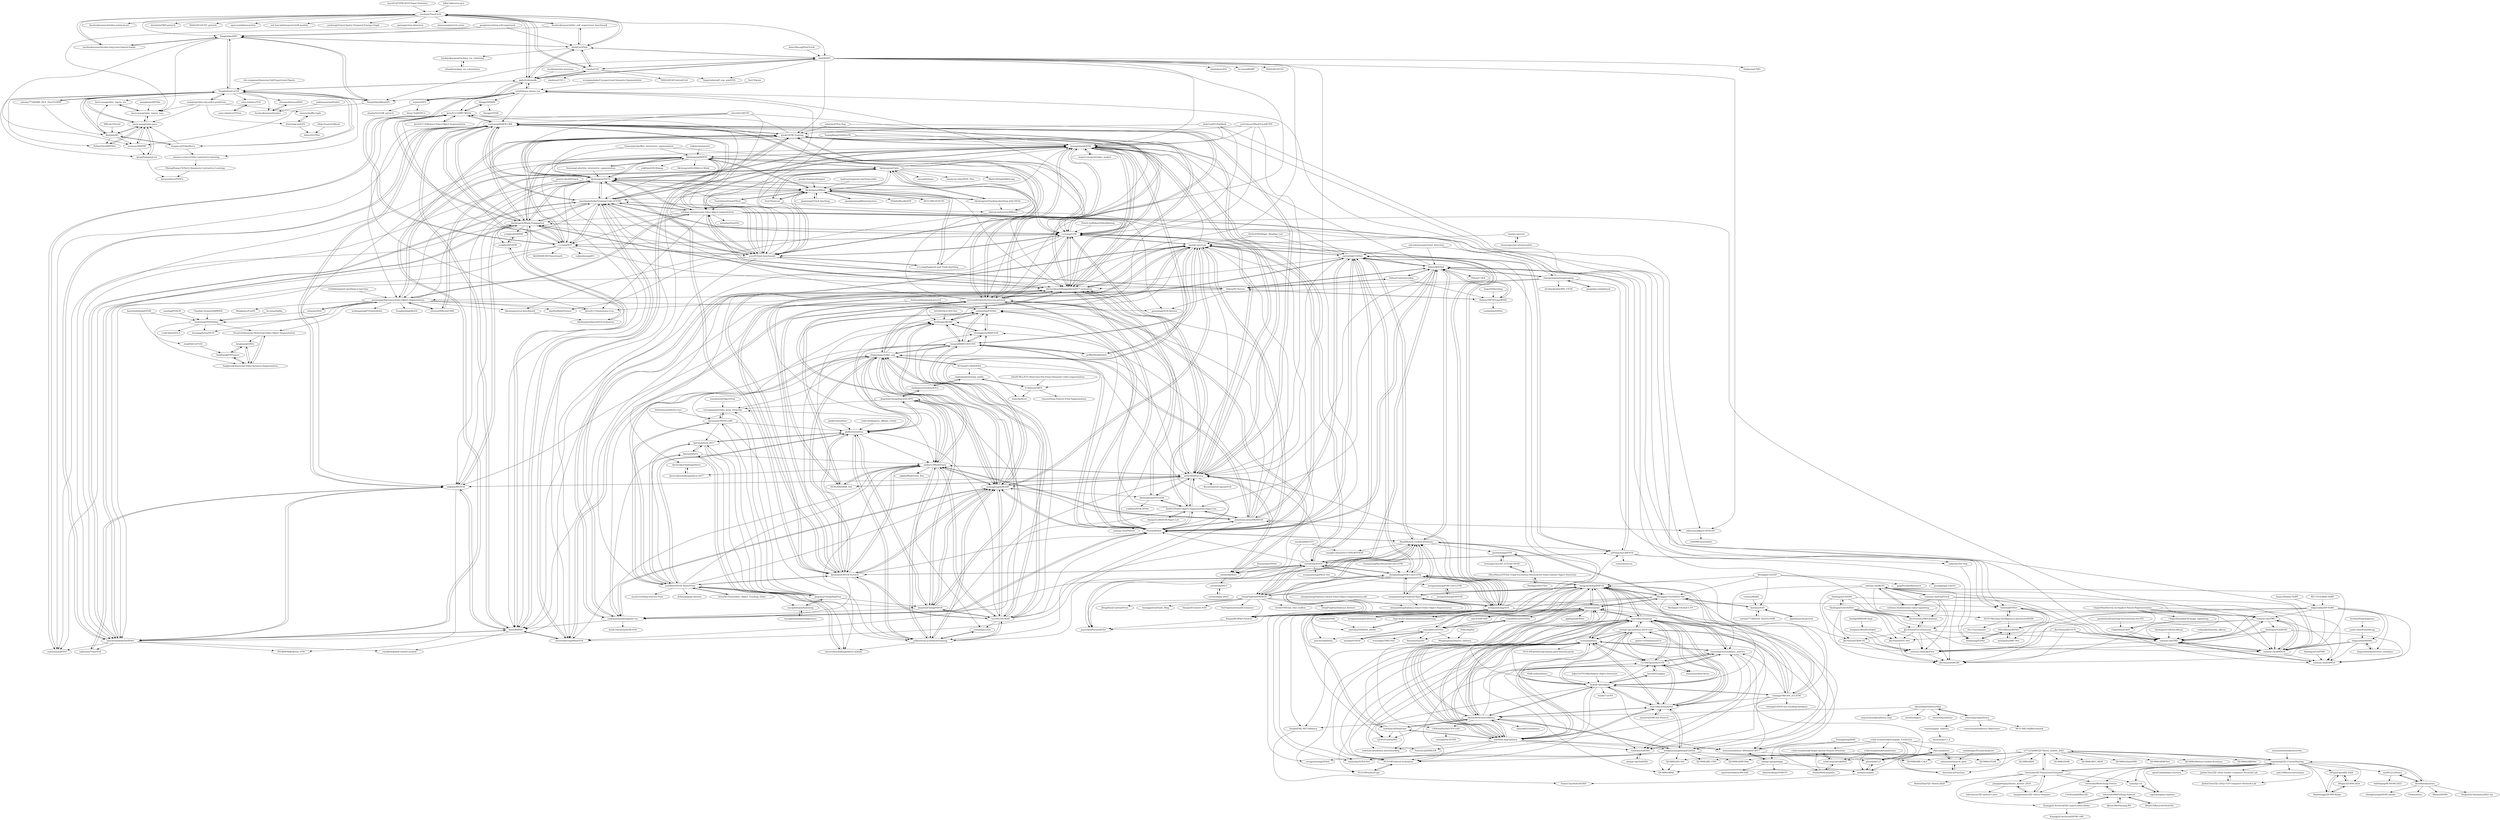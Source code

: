 digraph G {
"hoya012/CVPR-2019-Paper-Statistics" -> "xiaolonw/TimeCycle" ["e"=1]
"facebookresearch/fair_self_supervision_benchmark" -> "xiaolonw/TimeCycle" ["e"=1]
"facebookresearch/fair_self_supervision_benchmark" -> "zlai0/CorrFlow" ["e"=1]
"facebookresearch/fair_self_supervision_benchmark" -> "TengdaHan/DPC" ["e"=1]
"life2015/RecyclerViewDSL" -> "twtstudio/WePeiYang-Android"
"xiaolonw/TimeCycle" -> "zlai0/CorrFlow"
"xiaolonw/TimeCycle" -> "facebookresearch/video-long-term-feature-banks" ["e"=1]
"xiaolonw/TimeCycle" -> "Liusifei/UVC"
"xiaolonw/TimeCycle" -> "ajabri/videowalk"
"xiaolonw/TimeCycle" -> "facebookresearch/fair_self_supervision_benchmark" ["e"=1]
"xiaolonw/TimeCycle" -> "zlai0/MAST"
"xiaolonw/TimeCycle" -> "facebookresearch/video-nonlocal-net" ["e"=1]
"xiaolonw/TimeCycle" -> "zhoubolei/TRN-pytorch" ["e"=1]
"xiaolonw/TimeCycle" -> "594422814/UDT_pytorch" ["e"=1]
"xiaolonw/TimeCycle" -> "open-mmlab/mmaction" ["e"=1]
"xiaolonw/TimeCycle" -> "mit-han-lab/temporal-shift-module" ["e"=1]
"xiaolonw/TimeCycle" -> "TengdaHan/DPC"
"xiaolonw/TimeCycle" -> "yaohungt/Gated-Spatio-Temporal-Energy-Graph" ["e"=1]
"xiaolonw/TimeCycle" -> "yjxiong/action-detection" ["e"=1]
"xiaolonw/TimeCycle" -> "chaoyuaw/pytorch-coviar" ["e"=1]
"fidler-lab/curve-gcn" -> "xiaolonw/TimeCycle" ["e"=1]
"antonilo/unsupervised_detection" -> "tfzhou/MATNet" ["e"=1]
"antonilo/unsupervised_detection" -> "charigyang/motiongrouping" ["e"=1]
"antonilo/unsupervised_detection" -> "carrierlxk/COSNet" ["e"=1]
"wenguanwang/DHF1K" -> "MichiganCOG/TASED-Net"
"wenguanwang/DHF1K" -> "cj4L/ESAN-VSP"
"wenguanwang/DHF1K" -> "rdroste/unisal"
"wenguanwang/DHF1K" -> "ashleylqx/STRA-Net"
"wenguanwang/DHF1K" -> "tarunsharma1/saliency_metrics"
"wenguanwang/DHF1K" -> "cvzoya/saliency"
"wenguanwang/DHF1K" -> "Linardos/SalEMA"
"wenguanwang/DHF1K" -> "samyak0210/ViNet"
"wenguanwang/DHF1K" -> "remega/OMCNN_2CLSTM"
"wenguanwang/DHF1K" -> "shenjianbing/PDB-ConvLSTM"
"wenguanwang/DHF1K" -> "perceivelab/hd2s"
"wenguanwang/DHF1K" -> "marcellacornia/sam"
"wenguanwang/DHF1K" -> "DengPingFan/DAVSOD"
"wenguanwang/DHF1K" -> "matthias-k/pysaliency"
"wenguanwang/DHF1K" -> "wenguanwang/ViSalientObject"
"XUSean0118/DVSNet" -> "linjieyangsc/video_seg"
"XUSean0118/DVSNet" -> "raghudeep/netwarp_public"
"XUSean0118/DVSNet" -> "D-Nilsson/GRFP"
"XUSean0118/DVSNet" -> "SamvitJ/Accel" ["e"=1]
"philferriere/tfwss" -> "philferriere/tfvos" ["e"=1]
"laura-wang/video_repres_mas" -> "laura-wang/video_repres_sts"
"laura-wang/video_repres_mas" -> "laura-wang/video-pace"
"twke18/Adaptive_Affinity_Fields" -> "philferriere/tfvos" ["e"=1]
"imatge-upc/rsis" -> "renmengye/rec-attend-public"
"imatge-upc/rsis" -> "imatge-upc/rvos"
"facebookresearch/video-long-term-feature-banks" -> "xiaolonw/TimeCycle" ["e"=1]
"facebookresearch/video-long-term-feature-banks" -> "TengdaHan/DPC" ["e"=1]
"youtubevos/MaskTrackRCNN" -> "seoungwugoh/STM" ["e"=1]
"youtubevos/MaskTrackRCNN" -> "sydney0zq/PTSNet" ["e"=1]
"youtubevos/MaskTrackRCNN" -> "lyxok1/STM-Training" ["e"=1]
"youtubevos/MaskTrackRCNN" -> "andr345/frtm-vos" ["e"=1]
"GuangmingZhu/AttentionConvLSTM" -> "shenjianbing/PDB-ConvLSTM" ["e"=1]
"esdalmaijer/PyGazeAnalyser" -> "adswa/multimatch_gaze" ["e"=1]
"ankhoreva/LucidDataDreaming" -> "yelantf/pyLucid"
"ankhoreva/LucidDataDreaming" -> "omkar13/MaskTrack"
"ankhoreva/LucidDataDreaming" -> "philferriere/tfvos"
"ankhoreva/LucidDataDreaming" -> "lxx1991/VS-ReID"
"ankhoreva/LucidDataDreaming" -> "seoungwugoh/RGMP"
"ankhoreva/LucidDataDreaming" -> "davisvideochallenge/davis-matlab"
"linjieyangsc/video_seg" -> "JingchunCheng/FAVOS"
"linjieyangsc/video_seg" -> "philferriere/tfvos"
"linjieyangsc/video_seg" -> "omkar13/MaskTrack"
"linjieyangsc/video_seg" -> "kmaninis/OSVOS-PyTorch"
"linjieyangsc/video_seg" -> "haofengac/RGMP"
"linjieyangsc/video_seg" -> "lxx1991/VS-ReID"
"linjieyangsc/video_seg" -> "longyin880815/STCNN"
"linjieyangsc/video_seg" -> "sydney0zq/PTSNet"
"linjieyangsc/video_seg" -> "scaelles/OSVOS-TensorFlow"
"linjieyangsc/video_seg" -> "JonathonLuiten/PReMVOS"
"linjieyangsc/video_seg" -> "imatge-upc/rvos"
"linjieyangsc/video_seg" -> "seoungwugoh/RGMP"
"linjieyangsc/video_seg" -> "ankhoreva/LucidDataDreaming"
"linjieyangsc/video_seg" -> "XUSean0118/DVSNet"
"linjieyangsc/video_seg" -> "varunjampani/video_prop_networks"
"haofengac/RGMP" -> "seoungwugoh/RGMP"
"haofengac/RGMP" -> "shuangjiexu/MHP-VOS"
"haofengac/RGMP" -> "longyin880815/STCNN"
"haofengac/RGMP" -> "sydney0zq/PTSNet"
"longyin880815/STCNN" -> "imatge-upc/rvos"
"longyin880815/STCNN" -> "shuangjiexu/MHP-VOS"
"longyin880815/STCNN" -> "haofengac/RGMP"
"longyin880815/STCNN" -> "Storife/RANet"
"longyin880815/STCNN" -> "sydney0zq/PTSNet"
"longyin880815/STCNN" -> "linjieyangsc/video_seg"
"longyin880815/STCNN" -> "griffbr/BubbleNets"
"longyin880815/STCNN" -> "seoungwugoh/RGMP"
"longyin880815/STCNN" -> "andr345/frtm-vos"
"longyin880815/STCNN" -> "lxx1991/VS-ReID"
"longyin880815/STCNN" -> "joakimjohnander/agame-vos"
"longyin880815/STCNN" -> "omkar13/MaskTrack"
"shuangjiexu/MHP-VOS" -> "haofengac/RGMP"
"shuangjiexu/MHP-VOS" -> "longyin880815/STCNN"
"shuangjiexu/MHP-VOS" -> "sydney0zq/PTSNet"
"TengdaHan/DPC" -> "TengdaHan/MemDPC"
"TengdaHan/DPC" -> "TengdaHan/CoCLR"
"TengdaHan/DPC" -> "laura-wang/video_repres_mas"
"TengdaHan/DPC" -> "facebookresearch/video-long-term-feature-banks" ["e"=1]
"TengdaHan/DPC" -> "yuanyao366/PRP"
"TengdaHan/DPC" -> "zlai0/CorrFlow"
"Joker316701882/Salient-Object-Detection" -> "imatge-upc/salgan" ["e"=1]
"wenguanwang/ViSalientObject" -> "shenjianbing/PDB-ConvLSTM"
"wenguanwang/ViSalientObject" -> "wenguanwang/AGS"
"wenguanwang/ViSalientObject" -> "wenguanwang/deepattention"
"wenguanwang/ViSalientObject" -> "wenguanwang/DHF1K"
"wenguanwang/ViSalientObject" -> "lhaof/Motion-Guided-Attention"
"wenguanwang/ViSalientObject" -> "guyuchao/PyramidCSA"
"wenguanwang/ViSalientObject" -> "wenguanwang/ASNet"
"wenguanwang/ViSalientObject" -> "Kinpzz/RCRNet-Pytorch"
"wenguanwang/ViSalientObject" -> "shenjianbing/Saliency-Aware-Video-Object-Segmentation"
"DengPingFan/DAVSOD" -> "lhaof/Motion-Guided-Attention"
"DengPingFan/DAVSOD" -> "GewelsJI/FSNet"
"DengPingFan/DAVSOD" -> "wenguanwang/DHF1K"
"DengPingFan/DAVSOD" -> "guyuchao/PyramidCSA"
"DengPingFan/DAVSOD" -> "shenjianbing/PDB-ConvLSTM"
"DengPingFan/DAVSOD" -> "Kinpzz/RCRNet-Pytorch"
"DengPingFan/DAVSOD" -> "ArcherFMY/sal_eval_toolbox" ["e"=1]
"DengPingFan/DAVSOD" -> "carrierlxk/AGNN"
"DengPingFan/DAVSOD" -> "DengPingFan/Saliency-Authors" ["e"=1]
"DengPingFan/DAVSOD" -> "JXingZhao/ContrastPrior" ["e"=1]
"DengPingFan/DAVSOD" -> "huangguorui/Smile_Blog" ["e"=1]
"DengPingFan/DAVSOD" -> "Hanqer/Evaluate-SOD" ["e"=1]
"DengPingFan/DAVSOD" -> "FatDoge/watermark-enhancer" ["e"=1]
"zlai0/CorrFlow" -> "zlai0/MAST"
"zlai0/CorrFlow" -> "Liusifei/UVC"
"zlai0/CorrFlow" -> "ajabri/videowalk"
"zlai0/CorrFlow" -> "xiaolonw/TimeCycle"
"zlai0/CorrFlow" -> "hirokiyokoyama/tracking_via_colorizing"
"zlai0/CorrFlow" -> "TengdaHan/DPC"
"zlai0/CorrFlow" -> "facebookresearch/fair_self_supervision_benchmark" ["e"=1]
"Liusifei/UVC" -> "zlai0/MAST"
"Liusifei/UVC" -> "xiaolonw/UVC-1"
"Liusifei/UVC" -> "ajabri/videowalk"
"Liusifei/UVC" -> "zlai0/CorrFlow"
"Liusifei/UVC" -> "594422814/ContrastCorr"
"Liusifei/UVC" -> "xiaolonw/TimeCycle"
"Liusifei/UVC" -> "fangruizhu/self_sup_semiVOS"
"phuselab/CLE" -> "sunwj/scanpath"
"MichiganCOG/ViP" -> "MichiganCOG/TASED-Net"
"MichiganCOG/ViP" -> "kylemin/S3D"
"MichiganCOG/ViP" -> "wenguanwang/DHF1K"
"MichiganCOG/ViP" -> "piergiaj/tgm-icml19" ["e"=1]
"MichiganCOG/ViP" -> "gsig/PyVideoResearch" ["e"=1]
"wenguanwang/SODsurvey" -> "wenguanwang/AGS" ["e"=1]
"wenguanwang/SODsurvey" -> "carrierlxk/COSNet" ["e"=1]
"du0915/Video-Object-Segmentation-Paper-List" -> "cheng321284/VOS-Paper-List"
"du0915/Video-Object-Segmentation-Paper-List" -> "z-x-yang/CFBI"
"du0915/Video-Object-Segmentation-Paper-List" -> "Storife/RANet"
"du0915/Video-Object-Segmentation-Paper-List" -> "sydney0zq/PTSNet"
"du0915/Video-Object-Segmentation-Paper-List" -> "JonathonLuiten/PReMVOS"
"du0915/Video-Object-Segmentation-Paper-List" -> "andr345/frtm-vos"
"du0915/Video-Object-Segmentation-Paper-List" -> "darwinkeem/FEELVOS"
"du0915/Video-Object-Segmentation-Paper-List" -> "carrierlxk/GraphMemVOS"
"imatge-upc/rvos" -> "longyin880815/STCNN"
"imatge-upc/rvos" -> "Storife/RANet"
"imatge-upc/rvos" -> "seoungwugoh/RGMP"
"imatge-upc/rvos" -> "haofengac/RGMP"
"imatge-upc/rvos" -> "kmaninis/OSVOS-PyTorch"
"imatge-upc/rvos" -> "carrierlxk/COSNet"
"imatge-upc/rvos" -> "joakimjohnander/agame-vos"
"imatge-upc/rvos" -> "carrierlxk/AGNN"
"imatge-upc/rvos" -> "wenguanwang/AGS"
"imatge-upc/rvos" -> "davisvideochallenge/davis2017-evaluation"
"imatge-upc/rvos" -> "andr345/frtm-vos"
"imatge-upc/rvos" -> "linjieyangsc/video_seg"
"imatge-upc/rvos" -> "griffbr/BubbleNets"
"imatge-upc/rvos" -> "seoungwugoh/STM"
"imatge-upc/rvos" -> "z-x-yang/CFBI"
"sczhou/STFAN" -> "joanshen0508/HA_deblur" ["e"=1]
"google/revisiting-self-supervised" -> "TengdaHan/DPC" ["e"=1]
"google/revisiting-self-supervised" -> "zlai0/CorrFlow" ["e"=1]
"google/revisiting-self-supervised" -> "laura-wang/video_repres_mas" ["e"=1]
"wanglimin/ARTNet" -> "laura-wang/video_repres_mas" ["e"=1]
"lhaof/Motion-Guided-Attention" -> "Kinpzz/RCRNet-Pytorch"
"lhaof/Motion-Guided-Attention" -> "guyuchao/PyramidCSA"
"lhaof/Motion-Guided-Attention" -> "shenjianbing/PDB-ConvLSTM"
"lhaof/Motion-Guided-Attention" -> "DengPingFan/DAVSOD"
"lhaof/Motion-Guided-Attention" -> "Storife/RANet"
"lhaof/Motion-Guided-Attention" -> "carrierlxk/COSNet"
"lhaof/Motion-Guided-Attention" -> "guotaowang/STVS"
"lhaof/Motion-Guided-Attention" -> "MichiganCOG/TASED-Net"
"lhaof/Motion-Guided-Attention" -> "wenguanwang/ViSalientObject"
"lhaof/Motion-Guided-Attention" -> "yz93/anchor-diff-VOS"
"lhaof/Motion-Guided-Attention" -> "tfzhou/MATNet"
"lhaof/Motion-Guided-Attention" -> "wangbo-zhao/2021CVPR-WSVSOD"
"foolwood/deepmask-pytorch" -> "sydney0zq/PTSNet" ["e"=1]
"foolwood/deepmask-pytorch" -> "omkar13/MaskTrack" ["e"=1]
"dariozanca/FixaTons" -> "rAm1n/saliency"
"dariozanca/FixaTons" -> "adswa/multimatch_gaze"
"lxtGH/GALD-DGCNet" -> "haofengac/RGMP" ["e"=1]
"carrierlxk/COSNet" -> "carrierlxk/AGNN"
"carrierlxk/COSNet" -> "wenguanwang/AGS"
"carrierlxk/COSNet" -> "Storife/RANet"
"carrierlxk/COSNet" -> "yz93/anchor-diff-VOS"
"carrierlxk/COSNet" -> "imatge-upc/rvos"
"carrierlxk/COSNet" -> "tfzhou/MATNet"
"carrierlxk/COSNet" -> "shenjianbing/PDB-ConvLSTM"
"carrierlxk/COSNet" -> "kmaninis/OSVOS-PyTorch"
"carrierlxk/COSNet" -> "lhaof/Motion-Guided-Attention"
"carrierlxk/COSNet" -> "Yuju-arch/CompositionalHumanParsing"
"carrierlxk/COSNet" -> "JonathonLuiten/PReMVOS"
"carrierlxk/COSNet" -> "seoungwugoh/STM"
"carrierlxk/COSNet" -> "andr345/frtm-vos"
"carrierlxk/COSNet" -> "z-x-yang/CFBI"
"carrierlxk/COSNet" -> "davisvideochallenge/davis2017-evaluation"
"wenguanwang/AGS" -> "wenguanwang/SODsurvey" ["e"=1]
"wenguanwang/AGS" -> "carrierlxk/COSNet"
"wenguanwang/AGS" -> "carrierlxk/AGNN"
"wenguanwang/AGS" -> "shenjianbing/PDB-ConvLSTM"
"wenguanwang/AGS" -> "wenguanwang/ViSalientObject"
"wenguanwang/AGS" -> "imatge-upc/rvos"
"wenguanwang/AGS" -> "Yuju-arch/CompositionalHumanParsing"
"wenguanwang/AGS" -> "andr345/frtm-vos"
"wenguanwang/AGS" -> "yz93/anchor-diff-VOS"
"wenguanwang/AGS" -> "JonathonLuiten/PReMVOS"
"wenguanwang/AGS" -> "lhaof/Motion-Guided-Attention"
"wenguanwang/AGS" -> "wenguanwang/deepattention"
"wenguanwang/AGS" -> "joanshen0508/HA_deblur"
"wenguanwang/AGS" -> "Kinpzz/RCRNet-Pytorch"
"lxx1991/VS-ReID" -> "omkar13/MaskTrack"
"lxx1991/VS-ReID" -> "ankhoreva/LucidDataDreaming"
"lxx1991/VS-ReID" -> "linjieyangsc/video_seg"
"lxx1991/VS-ReID" -> "seoungwugoh/RGMP"
"lxx1991/VS-ReID" -> "longyin880815/STCNN"
"lxx1991/VS-ReID" -> "JingchunCheng/FAVOS"
"lxx1991/VS-ReID" -> "kmaninis/OSVOS-PyTorch"
"lxx1991/VS-ReID" -> "imatge-upc/rvos"
"lxx1991/VS-ReID" -> "yelantf/pyLucid"
"lxx1991/VS-ReID" -> "JingchunCheng/Seg-with-SPN"
"lxx1991/VS-ReID" -> "philferriere/tfvos"
"lxx1991/VS-ReID" -> "Storife/RANet"
"lxx1991/VS-ReID" -> "shuangjiexu/MHP-VOS"
"sydney0zq/PTSNet" -> "shuangjiexu/MHP-VOS"
"sydney0zq/PTSNet" -> "haofengac/RGMP"
"sydney0zq/PTSNet" -> "longyin880815/STCNN"
"sydney0zq/PTSNet" -> "ZENGXH/DMM_Net"
"xudejing/video-clip-order-prediction" -> "laura-wang/video-pace"
"xudejing/video-clip-order-prediction" -> "HsinYingLee/OPN"
"xudejing/video-clip-order-prediction" -> "laura-wang/video_repres_mas"
"xudejing/video-clip-order-prediction" -> "imisra/shuffle-tuple"
"xudejing/video-clip-order-prediction" -> "TengdaHan/CoCLR"
"craston/MARS" -> "kylemin/S3D" ["e"=1]
"tarunsharma1/saliency_metrics" -> "Linardos/SalEMA"
"tarunsharma1/saliency_metrics" -> "cvzoya/saliency"
"tarunsharma1/saliency_metrics" -> "wenguanwang/DHF1K"
"tarunsharma1/saliency_metrics" -> "CLT29/OpenSALICON"
"tarunsharma1/saliency_metrics" -> "matthias-k/pysaliency"
"tarunsharma1/saliency_metrics" -> "phuselab/CLE"
"akisatok/pySaliencyMap" -> "mayoyamasaki/saliency-map"
"akisatok/pySaliencyMap" -> "shreelock/gbvs"
"akisatok/pySaliencyMap" -> "alexanderkroner/saliency"
"akisatok/pySaliencyMap" -> "shuuchen/saliency"
"akisatok/pySaliencyMap" -> "yhenon/pyimgsaliency"
"wenguanwang/deepattention" -> "TJUMMG/IPAD"
"wenguanwang/deepattention" -> "ashleylqx/STRA-Net"
"wenguanwang/deepattention" -> "TJUMMG/BE-CNN"
"wenguanwang/deepattention" -> "TJUMMG/DS-Net"
"wenguanwang/deepattention" -> "alexanderkroner/saliency"
"wenguanwang/deepattention" -> "TJUMMG/DIPONet"
"wenguanwang/deepattention" -> "marcellacornia/mlnet"
"wenguanwang/deepattention" -> "TJUMMG/BE-CALF"
"wenguanwang/deepattention" -> "NUS-VIP/salicon-evaluation"
"wenguanwang/deepattention" -> "wenguanwang/ASNet"
"wenguanwang/deepattention" -> "TJUMMG/TGSR"
"alexanderkroner/saliency" -> "marcellacornia/sam"
"alexanderkroner/saliency" -> "rdroste/unisal"
"alexanderkroner/saliency" -> "wenguanwang/deepattention"
"alexanderkroner/saliency" -> "matthias-k/pysaliency"
"alexanderkroner/saliency" -> "imatge-upc/salgan"
"alexanderkroner/saliency" -> "LJOVO/TranSalNet"
"alexanderkroner/saliency" -> "marcellacornia/mlnet"
"alexanderkroner/saliency" -> "matthias-k/DeepGaze"
"alexanderkroner/saliency" -> "samyak0210/saliency"
"alexanderkroner/saliency" -> "cvzoya/saliency"
"alexanderkroner/saliency" -> "CZHQuality/Sal-CFS-GAN"
"alexanderkroner/saliency" -> "wenguanwang/DHF1K"
"alexanderkroner/saliency" -> "tarunsharma1/saliency_metrics"
"alexanderkroner/saliency" -> "TJUMMG/IPAD"
"alexanderkroner/saliency" -> "SenJia/EML-NET-Saliency"
"adswa/multimatch_gaze" -> "rAm1n/saliency"
"adswa/multimatch_gaze" -> "dariozanca/FixaTons"
"hirokiyokoyama/tracking_via_colorizing" -> "wbaek/tracking_via_colorization"
"wbaek/tracking_via_colorization" -> "hirokiyokoyama/tracking_via_colorizing"
"immortal3/MLNet-Pytorch" -> "marcellacornia/mlnet"
"philferriere/tfvos" -> "linjieyangsc/video_seg"
"philferriere/tfvos" -> "ankhoreva/LucidDataDreaming"
"philferriere/tfvos" -> "kmaninis/OSVOS-PyTorch"
"philferriere/tfvos" -> "fperazzi/davis-2017"
"philferriere/tfvos" -> "haofengac/RGMP"
"philferriere/tfvos" -> "varunjampani/video_prop_networks"
"philferriere/tfvos" -> "JingchunCheng/FAVOS"
"philferriere/tfvos" -> "scaelles/OSVOS-TensorFlow"
"philferriere/tfvos" -> "omkar13/MaskTrack"
"philferriere/tfvos" -> "JingchunCheng/Seg-with-SPN"
"omkar13/MaskTrack" -> "ankhoreva/LucidDataDreaming"
"omkar13/MaskTrack" -> "seoungwugoh/RGMP"
"omkar13/MaskTrack" -> "kmaninis/OSVOS-PyTorch"
"omkar13/MaskTrack" -> "linjieyangsc/video_seg"
"omkar13/MaskTrack" -> "yelantf/pyLucid"
"omkar13/MaskTrack" -> "lxx1991/VS-ReID"
"omkar13/MaskTrack" -> "haofengac/RGMP"
"omkar13/MaskTrack" -> "andr345/frtm-vos"
"omkar13/MaskTrack" -> "JonathonLuiten/PReMVOS"
"omkar13/MaskTrack" -> "ZENGXH/DMM_Net"
"omkar13/MaskTrack" -> "davisvideochallenge/davis-2017"
"omkar13/MaskTrack" -> "nijkah/MaskTrack_Box"
"omkar13/MaskTrack" -> "davisvideochallenge/davis-matlab"
"omkar13/MaskTrack" -> "carrierlxk/GraphMemVOS"
"omkar13/MaskTrack" -> "JingchunCheng/Seg-with-SPN"
"joakimjohnander/agame-vos" -> "seoungwugoh/RGMP"
"joakimjohnander/agame-vos" -> "dvlab-research/AGSS-VOS"
"joakimjohnander/agame-vos" -> "davisvideochallenge/davis2017-evaluation"
"joakimjohnander/agame-vos" -> "Storife/RANet"
"joakimjohnander/agame-vos" -> "hzxie/RMNet"
"joakimjohnander/agame-vos" -> "imatge-upc/rvos"
"rAm1n/saliency" -> "dariozanca/FixaTons"
"rAm1n/saliency" -> "adswa/multimatch_gaze"
"rAm1n/saliency" -> "phuselab/CLE"
"rAm1n/saliency" -> "sunwj/scanpath"
"remega/OMCNN_2CLSTM" -> "wenguanwang/DHF1K"
"remega/OMCNN_2CLSTM" -> "remega/LEDOV-eye-tracking-database"
"remega/OMCNN_2CLSTM" -> "ashleylqx/STRA-Net"
"remega/OMCNN_2CLSTM" -> "tarunsharma1/saliency_metrics"
"remega/OMCNN_2CLSTM" -> "marcellacornia/sam"
"remega/OMCNN_2CLSTM" -> "shenjianbing/PDB-ConvLSTM"
"remega/OMCNN_2CLSTM" -> "Linardos/SalEMA"
"remega/OMCNN_2CLSTM" -> "rdroste/unisal"
"remega/OMCNN_2CLSTM" -> "imatge-upc/salgan"
"remega/OMCNN_2CLSTM" -> "marcellacornia/mlnet"
"remega/OMCNN_2CLSTM" -> "MichiganCOG/TASED-Net"
"seoungwugoh/RGMP" -> "haofengac/RGMP"
"seoungwugoh/RGMP" -> "omkar13/MaskTrack"
"seoungwugoh/RGMP" -> "seoungwugoh/STM"
"seoungwugoh/RGMP" -> "imatge-upc/rvos"
"seoungwugoh/RGMP" -> "Storife/RANet"
"seoungwugoh/RGMP" -> "kmaninis/OSVOS-PyTorch"
"seoungwugoh/RGMP" -> "joakimjohnander/agame-vos"
"seoungwugoh/RGMP" -> "davisvideochallenge/davis2017-evaluation"
"seoungwugoh/RGMP" -> "shuangjiexu/MHP-VOS"
"seoungwugoh/RGMP" -> "ankhoreva/LucidDataDreaming"
"seoungwugoh/RGMP" -> "andr345/frtm-vos"
"seoungwugoh/RGMP" -> "JingchunCheng/FAVOS"
"seoungwugoh/RGMP" -> "linjieyangsc/video_seg"
"seoungwugoh/RGMP" -> "lxx1991/VS-ReID"
"seoungwugoh/RGMP" -> "darwinkeem/FEELVOS"
"hfslyc/LearnToBlend" -> "hfslyc/GCPNet"
"D-Nilsson/GRFP" -> "SamvitJ/Accel" ["e"=1]
"D-Nilsson/GRFP" -> "raghudeep/netwarp_public"
"D-Nilsson/GRFP" -> "tonysy/Deep-Feature-Flow-Segmentation"
"batsa003/salgan" -> "imatge-upc/salgan"
"batsa003/salgan" -> "CLT29/OpenSALICON"
"davisvideochallenge/davis2017-evaluation" -> "lyxok1/STM-Training"
"davisvideochallenge/davis2017-evaluation" -> "z-x-yang/CFBI"
"davisvideochallenge/davis2017-evaluation" -> "seoungwugoh/RGMP"
"davisvideochallenge/davis2017-evaluation" -> "andr345/frtm-vos"
"davisvideochallenge/davis2017-evaluation" -> "haochenheheda/Training-Code-of-STM"
"davisvideochallenge/davis2017-evaluation" -> "joakimjohnander/agame-vos"
"davisvideochallenge/davis2017-evaluation" -> "microsoft/transductive-vos.pytorch"
"davisvideochallenge/davis2017-evaluation" -> "darwinkeem/FEELVOS"
"davisvideochallenge/davis2017-evaluation" -> "xmlyqing00/AFB-URR"
"davisvideochallenge/davis2017-evaluation" -> "seoungwugoh/STM"
"davisvideochallenge/davis2017-evaluation" -> "hkchengrex/Mask-Propagation"
"davisvideochallenge/davis2017-evaluation" -> "imatge-upc/rvos"
"davisvideochallenge/davis2017-evaluation" -> "kmaninis/OSVOS-PyTorch"
"davisvideochallenge/davis2017-evaluation" -> "davisvideochallenge/davis"
"davisvideochallenge/davis2017-evaluation" -> "Storife/RANet"
"JingchunCheng/FAVOS" -> "linjieyangsc/video_seg"
"JingchunCheng/FAVOS" -> "JingchunCheng/Seg-with-SPN"
"JingchunCheng/FAVOS" -> "seoungwugoh/RGMP"
"JingchunCheng/FAVOS" -> "ankhoreva/LucidDataDreaming"
"JingchunCheng/FAVOS" -> "philferriere/tfvos"
"JingchunCheng/FAVOS" -> "lxx1991/VS-ReID"
"JingchunCheng/FAVOS" -> "joakimjohnander/agame-vos"
"shenjianbing/PDB-ConvLSTM" -> "wenguanwang/ViSalientObject"
"shenjianbing/PDB-ConvLSTM" -> "lhaof/Motion-Guided-Attention"
"shenjianbing/PDB-ConvLSTM" -> "wenguanwang/AGS"
"shenjianbing/PDB-ConvLSTM" -> "guyuchao/PyramidCSA"
"shenjianbing/PDB-ConvLSTM" -> "wenguanwang/DHF1K"
"shenjianbing/PDB-ConvLSTM" -> "carrierlxk/COSNet"
"shenjianbing/PDB-ConvLSTM" -> "Kinpzz/RCRNet-Pytorch"
"shenjianbing/PDB-ConvLSTM" -> "DengPingFan/DAVSOD"
"shenjianbing/PDB-ConvLSTM" -> "carrierlxk/AGNN"
"fljotavi/WePeiyang-RN" -> "twtstudio/WePeiYang-Android"
"Linardos/SalEMA" -> "imatge-upc/SalEMA"
"imatge-upc/SalEMA" -> "Linardos/SalEMA"
"qijiezhao/s3d.pytorch" -> "kylemin/S3D" ["e"=1]
"raghudeep/netwarp_public" -> "D-Nilsson/GRFP"
"raghudeep/netwarp_public" -> "shelhamer/clockwork-fcn" ["e"=1]
"wenguanwang/PDB-ConvLSTM" -> "wenguanwang/DAVSOD"
"yelantf/pyLucid" -> "ankhoreva/LucidDataDreaming"
"JonathonLuiten/PReMVOS" -> "omkar13/MaskTrack"
"JonathonLuiten/PReMVOS" -> "du0915/Video-Object-Segmentation-Paper-List"
"JonathonLuiten/PReMVOS" -> "Storife/RANet"
"JonathonLuiten/PReMVOS" -> "linjieyangsc/video_seg"
"JonathonLuiten/PReMVOS" -> "haofengac/RGMP"
"JonathonLuiten/PReMVOS" -> "sydney0zq/PTSNet"
"JonathonLuiten/PReMVOS" -> "seoungwugoh/RGMP"
"JonathonLuiten/PReMVOS" -> "carrierlxk/COSNet"
"JonathonLuiten/PReMVOS" -> "ankhoreva/LucidDataDreaming"
"JonathonLuiten/PReMVOS" -> "imatge-upc/rvos"
"JonathonLuiten/PReMVOS" -> "idilesenzulfikar/UNOVOST"
"JonathonLuiten/PReMVOS" -> "davisvideochallenge/davis2017-evaluation"
"davisvideochallenge/davis-2017" -> "davisvideochallenge/davis"
"griffbr/BubbleNets" -> "longyin880815/STCNN"
"griffbr/BubbleNets" -> "imatge-upc/rvos"
"imatge-upc/pathgan" -> "massens/saliency-360salient-2017"
"imatge-upc/pathgan" -> "sunwj/scanpath"
"imatge-upc/pathgan" -> "camerart/Salient360-SAE" ["e"=1]
"imatge-upc/pathgan" -> "ykotseruba/pySTAR-FC"
"SenJia/EML-NET-Saliency" -> "FannyChao/SalGAN360" ["e"=1]
"wenguanwang/DAVSOD" -> "wenguanwang/PDB-ConvLSTM"
"CZHQuality/Sal-CFS-GAN" -> "remega/Sal-DCNN"
"davisvideochallenge/davis" -> "davisvideochallenge/davis-2017"
"carrierlxk/DSLT" -> "carrierlxk/py-DSLT"
"seoungwugoh/STM" -> "haochenheheda/Training-Code-of-STM"
"seoungwugoh/STM" -> "hkchengrex/STCN"
"seoungwugoh/STM" -> "lyxok1/STM-Training"
"seoungwugoh/STM" -> "z-x-yang/CFBI"
"seoungwugoh/STM" -> "seoungwugoh/RGMP"
"seoungwugoh/STM" -> "andr345/frtm-vos"
"seoungwugoh/STM" -> "microsoft/transductive-vos.pytorch"
"seoungwugoh/STM" -> "kmaninis/OSVOS-PyTorch"
"seoungwugoh/STM" -> "davisvideochallenge/davis2017-evaluation"
"seoungwugoh/STM" -> "yoxu515/aot-benchmark"
"seoungwugoh/STM" -> "xmlyqing00/AFB-URR"
"seoungwugoh/STM" -> "hkchengrex/Mask-Propagation"
"seoungwugoh/STM" -> "megvii-research/video_analyst" ["e"=1]
"seoungwugoh/STM" -> "Storife/RANet"
"seoungwugoh/STM" -> "hkchengrex/MiVOS"
"SamsungLabs/fbrs_interactive_segmentation" -> "hkchengrex/MiVOS" ["e"=1]
"SamsungLabs/fbrs_interactive_segmentation" -> "hkchengrex/STCN" ["e"=1]
"SamsungLabs/fbrs_interactive_segmentation" -> "z-x-yang/CFBI" ["e"=1]
"laura-wang/video_repres_sts" -> "laura-wang/video_repres_mas"
"BestJuly/IIC" -> "laura-wang/video-pace"
"BestJuly/IIC" -> "TengdaHan/CoCLR"
"BestJuly/IIC" -> "yuanyao366/PRP"
"BestJuly/IIC" -> "laura-wang/video_repres_sts"
"BestJuly/IIC" -> "tinapan-pt/VideoMoCo"
"BestJuly/IIC" -> "PeihaoChen/RSPNet"
"lucidrains/slot-attention" -> "ajabri/videowalk" ["e"=1]
"rdroste/unisal" -> "wenguanwang/DHF1K"
"rdroste/unisal" -> "alexanderkroner/saliency"
"rdroste/unisal" -> "matthias-k/DeepGaze"
"rdroste/unisal" -> "MichiganCOG/TASED-Net"
"rdroste/unisal" -> "samyak0210/ViNet"
"rdroste/unisal" -> "CZHQuality/Sal-CFS-GAN"
"rdroste/unisal" -> "matthias-k/pysaliency"
"rdroste/unisal" -> "come880412/STSANet"
"rdroste/unisal" -> "SenJia/EML-NET-Saliency"
"rdroste/unisal" -> "gqding/SalFBNet"
"rdroste/unisal" -> "cj4L/ESAN-VSP"
"rdroste/unisal" -> "marcellacornia/sam"
"rdroste/unisal" -> "LJOVO/TranSalNet"
"zlai0/MAST" -> "zlai0/CorrFlow"
"zlai0/MAST" -> "Liusifei/UVC"
"zlai0/MAST" -> "fangruizhu/self_sup_semiVOS"
"zlai0/MAST" -> "ajabri/videowalk"
"zlai0/MAST" -> "carrierlxk/MuG"
"zlai0/MAST" -> "Daikenan/LTMU" ["e"=1]
"zlai0/MAST" -> "alanlukezic/d3s" ["e"=1]
"zlai0/MAST" -> "seoungwugoh/STM"
"zlai0/MAST" -> "bo-miao/MAMP"
"zlai0/MAST" -> "microsoft/transductive-vos.pytorch"
"zlai0/MAST" -> "idilesenzulfikar/UNOVOST"
"zlai0/MAST" -> "TengdaHan/MemDPC"
"zlai0/MAST" -> "lyxok1/STM-Training"
"zlai0/MAST" -> "davisvideochallenge/davis2017-evaluation"
"zlai0/MAST" -> "594422814/UDT" ["e"=1]
"JialeCao001/SipMask" -> "lyxok1/STM-Training" ["e"=1]
"JialeCao001/SipMask" -> "idilesenzulfikar/UNOVOST" ["e"=1]
"JialeCao001/SipMask" -> "z-x-yang/CFBI" ["e"=1]
"JialeCao001/SipMask" -> "seoungwugoh/STM" ["e"=1]
"ajabri/videowalk" -> "zlai0/MAST"
"ajabri/videowalk" -> "xvjiarui/VFS"
"ajabri/videowalk" -> "Liusifei/UVC"
"ajabri/videowalk" -> "TengdaHan/CoCLR"
"ajabri/videowalk" -> "visinf/dense-ulearn-vos"
"ajabri/videowalk" -> "zlai0/CorrFlow"
"ajabri/videowalk" -> "TengdaHan/MemDPC"
"ajabri/videowalk" -> "xiaolonw/TimeCycle"
"Storife/RANet" -> "imatge-upc/rvos"
"Storife/RANet" -> "carrierlxk/COSNet"
"Storife/RANet" -> "seoungwugoh/RGMP"
"Storife/RANet" -> "longyin880815/STCNN"
"Storife/RANet" -> "joakimjohnander/agame-vos"
"Storife/RANet" -> "du0915/Video-Object-Segmentation-Paper-List"
"Storife/RANet" -> "lhaof/Motion-Guided-Attention"
"Storife/RANet" -> "sydney0zq/PTSNet"
"Storife/RANet" -> "shuangjiexu/MHP-VOS"
"Storife/RANet" -> "JonathonLuiten/PReMVOS"
"Storife/RANet" -> "seoungwugoh/STM"
"Storife/RANet" -> "andr345/frtm-vos"
"Storife/RANet" -> "microsoft/transductive-vos.pytorch"
"Storife/RANet" -> "davisvideochallenge/davis2017-evaluation"
"Storife/RANet" -> "tfzhou/MATNet"
"megvii-research/video_analyst" -> "seoungwugoh/STM" ["e"=1]
"carrierlxk/AGNN" -> "carrierlxk/COSNet"
"carrierlxk/AGNN" -> "wenguanwang/AGS"
"carrierlxk/AGNN" -> "tfzhou/MATNet"
"carrierlxk/AGNN" -> "imatge-upc/rvos"
"carrierlxk/AGNN" -> "yz93/anchor-diff-VOS"
"carrierlxk/AGNN" -> "shenjianbing/PDB-ConvLSTM"
"carrierlxk/AGNN" -> "carrierlxk/GraphMemVOS"
"carrierlxk/AGNN" -> "Storife/RANet"
"carrierlxk/AGNN" -> "DengPingFan/DAVSOD"
"carrierlxk/AGNN" -> "kmaninis/OSVOS-PyTorch"
"carrierlxk/AGNN" -> "lhaof/Motion-Guided-Attention"
"carrierlxk/AGNN" -> "andr345/frtm-vos"
"carrierlxk/AGNN" -> "carrierlxk/MuG"
"carrierlxk/AGNN" -> "joakimjohnander/agame-vos"
"carrierlxk/AGNN" -> "wenguanwang/PAGE-Net"
"yunlu-chen/PointMixup" -> "dogyoonlee/RSMix"
"sabarim/3DC-Seg" -> "liudaizong/F2Net"
"antoine77340/S3D_HowTo100M" -> "kylemin/S3D" ["e"=1]
"feinanshan/TDNet" -> "carrierlxk/MuG" ["e"=1]
"dev-sungman/Awesome-Self-Supervised-Papers" -> "TengdaHan/CoCLR" ["e"=1]
"joanshen0508/HA_deblur" -> "Yuju-arch/CompositionalHumanParsing"
"z-x-yang/CFBI" -> "seoungwugoh/STM"
"z-x-yang/CFBI" -> "andr345/frtm-vos"
"z-x-yang/CFBI" -> "xmlyqing00/AFB-URR"
"z-x-yang/CFBI" -> "du0915/Video-Object-Segmentation-Paper-List"
"z-x-yang/CFBI" -> "davisvideochallenge/davis2017-evaluation"
"z-x-yang/CFBI" -> "z-x-yang/AOT"
"z-x-yang/CFBI" -> "hkchengrex/Mask-Propagation"
"z-x-yang/CFBI" -> "yoxu515/aot-benchmark"
"z-x-yang/CFBI" -> "haochenheheda/Training-Code-of-STM"
"z-x-yang/CFBI" -> "hzxie/RMNet"
"z-x-yang/CFBI" -> "microsoft/transductive-vos.pytorch"
"z-x-yang/CFBI" -> "hkchengrex/STCN"
"z-x-yang/CFBI" -> "lyxok1/STM-Training"
"z-x-yang/CFBI" -> "haochenheheda/SwiftNet"
"z-x-yang/CFBI" -> "imatge-upc/rvos"
"yukimasano/self-label" -> "facebookresearch/selavi" ["e"=1]
"kylemin/S3D" -> "qijiezhao/s3d.pytorch" ["e"=1]
"kylemin/S3D" -> "MichiganCOG/TASED-Net"
"kylemin/S3D" -> "antoine77340/S3D_HowTo100M" ["e"=1]
"cvlab-stonybrook/Scanpath_Prediction" -> "cvlab-stonybrook/Target-absent-Human-Attention"
"cvlab-stonybrook/Scanpath_Prediction" -> "cvlab-stonybrook/Gazeformer"
"cvlab-stonybrook/Scanpath_Prediction" -> "cvlab-stonybrook/HAT"
"cvlab-stonybrook/Scanpath_Prediction" -> "rAm1n/saliency"
"cvlab-stonybrook/Scanpath_Prediction" -> "chenxy99/Scanpaths"
"cvlab-stonybrook/Scanpath_Prediction" -> "sunwj/scanpath"
"cvlab-stonybrook/Scanpath_Prediction" -> "imatge-upc/pathgan"
"cvlab-stonybrook/Scanpath_Prediction" -> "phuselab/CLE"
"cvlab-stonybrook/Scanpath_Prediction" -> "dariozanca/FixaTons"
"antoine77340/MIL-NCE_HowTo100M" -> "TengdaHan/CoCLR" ["e"=1]
"antoine77340/MIL-NCE_HowTo100M" -> "BestJuly/IIC" ["e"=1]
"samyak0210/ViNet" -> "come880412/STSANet"
"samyak0210/ViNet" -> "perceivelab/hd2s"
"samyak0210/ViNet" -> "atsiami/STAViS"
"samyak0210/ViNet" -> "feiyanhu/tinyHD"
"samyak0210/ViNet" -> "wusonghe/TMFI-Net"
"samyak0210/ViNet" -> "MinglangQiao/Sports_saliency"
"samyak0210/ViNet" -> "wenguanwang/DHF1K"
"MKLab-ITI/visil" -> "BestJuly/IIC" ["e"=1]
"liruihui/PointAugment" -> "yunlu-chen/PointMixup" ["e"=1]
"microsoft/transductive-vos.pytorch" -> "andr345/frtm-vos"
"microsoft/transductive-vos.pytorch" -> "xmlyqing00/AFB-URR"
"microsoft/transductive-vos.pytorch" -> "carrierlxk/GraphMemVOS"
"microsoft/transductive-vos.pytorch" -> "lyxok1/STM-Training"
"microsoft/transductive-vos.pytorch" -> "seoungwugoh/STM"
"microsoft/transductive-vos.pytorch" -> "ZENGXH/DMM_Net"
"microsoft/transductive-vos.pytorch" -> "davisvideochallenge/davis2017-evaluation"
"microsoft/transductive-vos.pytorch" -> "carrierlxk/MuG"
"microsoft/transductive-vos.pytorch" -> "z-x-yang/CFBI"
"microsoft/transductive-vos.pytorch" -> "haofengac/RGMP"
"microsoft/transductive-vos.pytorch" -> "dukebw/SSTVOS"
"microsoft/transductive-vos.pytorch" -> "JerryX1110/RPCMVOS"
"microsoft/transductive-vos.pytorch" -> "Storife/RANet"
"microsoft/transductive-vos.pytorch" -> "sydney0zq/PTSNet"
"microsoft/transductive-vos.pytorch" -> "haochenheheda/Training-Code-of-STM"
"wenguanwang/PAGE-Net" -> "wenguanwang/PDB-ConvLSTM"
"irfanICMLL/ETC-Real-time-Per-frame-Semantic-video-segmentation" -> "D-Nilsson/GRFP" ["e"=1]
"cvzoya/saliency" -> "matthias-k/pysaliency"
"cvzoya/saliency" -> "tarunsharma1/saliency_metrics"
"cvzoya/saliency" -> "marcellacornia/sam"
"cvzoya/saliency" -> "CLT29/OpenSALICON"
"cvzoya/saliency" -> "wenguanwang/DHF1K"
"cvzoya/saliency" -> "marcellacornia/mlnet"
"cvzoya/saliency" -> "massens/saliency-360salient-2017"
"cvzoya/saliency" -> "NUS-VIP/salicon-evaluation"
"cvzoya/saliency" -> "imatge-upc/salgan"
"cvzoya/saliency" -> "NUS-VIP/salicon-api"
"cvzoya/saliency" -> "imatge-upc/saliency-2016-cvpr"
"cvzoya/saliency" -> "matthias-k/saliency-benchmarking"
"cvzoya/saliency" -> "alexanderkroner/saliency"
"cvzoya/saliency" -> "TsotsosLab/SMILER"
"cvzoya/saliency" -> "NUS-VIP/predicting-human-gaze-beyond-pixels"
"darwinkeem/FEELVOS" -> "andr345/frtm-vos"
"darwinkeem/FEELVOS" -> "davisvideochallenge/davis2017-evaluation"
"darwinkeem/FEELVOS" -> "du0915/Video-Object-Segmentation-Paper-List"
"darwinkeem/FEELVOS" -> "yuk6heo/IVOS-ATNet" ["e"=1]
"Kinpzz/RCRNet-Pytorch" -> "lhaof/Motion-Guided-Attention"
"Kinpzz/RCRNet-Pytorch" -> "guyuchao/PyramidCSA"
"yuanyao366/PRP" -> "laura-wang/video-pace"
"yuanyao366/PRP" -> "sjenni/temporal-ssl"
"sjenni/temporal-ssl" -> "laura-wang/video-pace"
"sjenni/temporal-ssl" -> "decisionforce/VTHCL"
"zzy991212/Nemu" -> "KiraMelody/nemu"
"zzy991212/Nemu" -> "ridethepig/PA-NEMU2021"
"carrierlxk/MuG" -> "andr345/frtm-vos"
"carrierlxk/MuG" -> "carrierlxk/DSLT"
"carrierlxk/MuG" -> "microsoft/transductive-vos.pytorch"
"twtstudio/WePeiYang-Flutter" -> "twtstudio/WePeiYang-Android"
"twtstudio/WePeiYang-Flutter" -> "ChuXuanbbll/kissTJU"
"atsiami/STAViS" -> "samyak0210/ViNet"
"laura-wang/video-pace" -> "sjenni/temporal-ssl"
"laura-wang/video-pace" -> "yuanyao366/PRP"
"laura-wang/video-pace" -> "BestJuly/IIC"
"laura-wang/video-pace" -> "PeihaoChen/RSPNet"
"laura-wang/video-pace" -> "laura-wang/video_repres_mas"
"laura-wang/video-pace" -> "TengdaHan/CoCLR"
"csiro-robotics/TCE" -> "csiro-robotics/UPGen"
"csiro-robotics/UPGen" -> "csiro-robotics/TCE"
"andr345/frtm-vos" -> "microsoft/transductive-vos.pytorch"
"andr345/frtm-vos" -> "z-x-yang/CFBI"
"andr345/frtm-vos" -> "lyxok1/STM-Training"
"andr345/frtm-vos" -> "seoungwugoh/STM"
"andr345/frtm-vos" -> "darwinkeem/FEELVOS"
"andr345/frtm-vos" -> "carrierlxk/MuG"
"andr345/frtm-vos" -> "xmlyqing00/AFB-URR"
"andr345/frtm-vos" -> "davisvideochallenge/davis2017-evaluation"
"andr345/frtm-vos" -> "omkar13/MaskTrack"
"andr345/frtm-vos" -> "ZENGXH/DMM_Net"
"andr345/frtm-vos" -> "KevinDuarte/CapsuleVOS" ["e"=1]
"andr345/frtm-vos" -> "joakimjohnander/agame-vos"
"andr345/frtm-vos" -> "dukebw/SSTVOS"
"andr345/frtm-vos" -> "seoungwugoh/RGMP"
"andr345/frtm-vos" -> "du0915/Video-Object-Segmentation-Paper-List"
"bowangscut/LSD_GCN-for-VSOD" -> "guotaowang/STVS"
"bowangscut/LSD_GCN-for-VSOD" -> "OliverRensu/TENet-Triple-Excitation-Network-for-Video-Salient-Object-Detection"
"TengdaHan/MemDPC" -> "TengdaHan/CoCLR"
"TengdaHan/MemDPC" -> "TengdaHan/DPC"
"TengdaHan/MemDPC" -> "yuanyao366/PRP"
"ZENGXH/DMM_Net" -> "microsoft/transductive-vos.pytorch"
"ZENGXH/DMM_Net" -> "andr345/frtm-vos"
"ZENGXH/DMM_Net" -> "sydney0zq/PTSNet"
"ZENGXH/DMM_Net" -> "omkar13/MaskTrack"
"sunwj/scanpath" -> "phuselab/CLE"
"sunwj/scanpath" -> "FannyChao/SalGAN360" ["e"=1]
"guyuchao/PyramidCSA" -> "lhaof/Motion-Guided-Attention"
"yz93/anchor-diff-VOS" -> "visiontao/uovos" ["e"=1]
"yz93/anchor-diff-VOS" -> "carrierlxk/COSNet"
"yz93/anchor-diff-VOS" -> "liudaizong/F2Net"
"yz93/anchor-diff-VOS" -> "tfzhou/MATNet"
"yz93/anchor-diff-VOS" -> "sabarim/3DC-Seg"
"yz93/anchor-diff-VOS" -> "carrierlxk/AGNN"
"MichiganCOG/TASED-Net" -> "wenguanwang/DHF1K"
"MichiganCOG/TASED-Net" -> "rdroste/unisal"
"MichiganCOG/TASED-Net" -> "Linardos/SalEMA"
"MichiganCOG/TASED-Net" -> "ashleylqx/STRA-Net"
"MichiganCOG/TASED-Net" -> "samyak0210/ViNet"
"MichiganCOG/TASED-Net" -> "kylemin/S3D"
"MichiganCOG/TASED-Net" -> "MichiganCOG/A2CL-PT" ["e"=1]
"MichiganCOG/TASED-Net" -> "lhaof/Motion-Guided-Attention"
"MichiganCOG/TASED-Net" -> "tarunsharma1/saliency_metrics"
"MichiganCOG/TASED-Net" -> "atsiami/STAViS"
"idilesenzulfikar/UNOVOST" -> "vidit98/FrameSelect"
"tfzhou/MATNet" -> "Helens1997/Group-WSSS"
"tfzhou/MATNet" -> "tfzhou/VS-Survey"
"tfzhou/MATNet" -> "carrierlxk/AGNN"
"tfzhou/MATNet" -> "carrierlxk/COSNet"
"tfzhou/MATNet" -> "tfzhou/C-HOI" ["e"=1]
"tfzhou/MATNet" -> "yz93/anchor-diff-VOS"
"tfzhou/MATNet" -> "andr345/frtm-vos"
"tfzhou/MATNet" -> "lhaof/Motion-Guided-Attention"
"tfzhou/MATNet" -> "z-x-yang/CFBI"
"tfzhou/MATNet" -> "Storife/RANet"
"tfzhou/MATNet" -> "du0915/Video-Object-Segmentation-Paper-List"
"tfzhou/MATNet" -> "tfzhou/ContrastiveSeg" ["e"=1]
"tfzhou/MATNet" -> "seoungwugoh/STM"
"tfzhou/MATNet" -> "GewelsJI/FSNet"
"tfzhou/MATNet" -> "charigyang/motiongrouping"
"TJUMMG/DS-Net" -> "TJUMMG/IPAD"
"carrierlxk/py-DSLT" -> "carrierlxk/DSLT"
"Yuju-arch/CompositionalHumanParsing" -> "joanshen0508/HA_deblur"
"detectRecog/PointTrack" -> "zlai0/MAST" ["e"=1]
"sabarim/STEm-Seg" -> "sabarim/3DC-Seg" ["e"=1]
"sabarim/STEm-Seg" -> "lyxok1/STM-Training" ["e"=1]
"lyxok1/STM-Training" -> "haochenheheda/Training-Code-of-STM"
"lyxok1/STM-Training" -> "seoungwugoh/STM"
"lyxok1/STM-Training" -> "andr345/frtm-vos"
"lyxok1/STM-Training" -> "davisvideochallenge/davis2017-evaluation"
"lyxok1/STM-Training" -> "microsoft/transductive-vos.pytorch"
"lyxok1/STM-Training" -> "xmlyqing00/AFB-URR"
"lyxok1/STM-Training" -> "hkchengrex/Mask-Propagation"
"lyxok1/STM-Training" -> "carrierlxk/GraphMemVOS"
"lyxok1/STM-Training" -> "hkchengrex/STCN"
"lyxok1/STM-Training" -> "haochenheheda/SwiftNet"
"lyxok1/STM-Training" -> "JerryX1110/RPCMVOS"
"lyxok1/STM-Training" -> "z-x-yang/CFBI"
"lyxok1/STM-Training" -> "z-x-yang/AOT"
"carrierlxk/GraphMemVOS" -> "hzxie/RMNet"
"carrierlxk/GraphMemVOS" -> "xmlyqing00/AFB-URR"
"carrierlxk/GraphMemVOS" -> "microsoft/transductive-vos.pytorch"
"cheng321284/VOS-Paper-List" -> "suhwan-cho/PMVOS"
"cheng321284/VOS-Paper-List" -> "du0915/Video-Object-Segmentation-Paper-List"
"guotaowang/STVS" -> "bowangscut/LSD_GCN-for-VSOD"
"guotaowang/STVS" -> "OliverRensu/TENet-Triple-Excitation-Network-for-Video-Salient-Object-Detection"
"OliverRensu/TENet-Triple-Excitation-Network-for-Video-Salient-Object-Detection" -> "bowangscut/LSD_GCN-for-VSOD"
"OliverRensu/TENet-Triple-Excitation-Network-for-Video-Salient-Object-Detection" -> "Roudgers/DCFNet"
"OliverRensu/TENet-Triple-Excitation-Network-for-Video-Salient-Object-Detection" -> "guotaowang/STVS"
"xmlyqing00/AFB-URR" -> "JerryX1110/RPCMVOS"
"xmlyqing00/AFB-URR" -> "hkchengrex/Mask-Propagation"
"xmlyqing00/AFB-URR" -> "hzxie/RMNet"
"xmlyqing00/AFB-URR" -> "z-x-yang/CFBI"
"xmlyqing00/AFB-URR" -> "carrierlxk/GraphMemVOS"
"xmlyqing00/AFB-URR" -> "maoyunyao/JOINT"
"xmlyqing00/AFB-URR" -> "microsoft/transductive-vos.pytorch"
"xmlyqing00/AFB-URR" -> "haochenheheda/Training-Code-of-STM"
"xmlyqing00/AFB-URR" -> "lyxok1/STM-Training"
"xmlyqing00/AFB-URR" -> "z-x-yang/AOT"
"xmlyqing00/AFB-URR" -> "hkchengrex/STCN"
"xmlyqing00/AFB-URR" -> "andr345/frtm-vos"
"xmlyqing00/AFB-URR" -> "dukebw/SSTVOS"
"xmlyqing00/AFB-URR" -> "haochenheheda/SwiftNet"
"xmlyqing00/AFB-URR" -> "davisvideochallenge/davis2017-evaluation"
"YuqingWang1029/VisTR" -> "seoungwugoh/STM" ["e"=1]
"YuqingWang1029/VisTR" -> "z-x-yang/CFBI" ["e"=1]
"YuqingWang1029/VisTR" -> "yoxu515/aot-benchmark" ["e"=1]
"YuqingWang1029/VisTR" -> "hkchengrex/STCN" ["e"=1]
"superpung/TJU-CourseSharing" -> "twtstudio/TJUThesisLatexTemplate"
"superpung/TJU-CourseSharing" -> "twtstudio/WePeiYang-Flutter"
"superpung/TJU-CourseSharing" -> "JinfanChris/TJU-2022-Socket-Computer-Network-Lab"
"superpung/TJU-CourseSharing" -> "tjuse/tju-vis"
"superpung/TJU-CourseSharing" -> "JinfanChris/TJU-2022-TCP-Computer-Network-Lab"
"superpung/TJU-CourseSharing" -> "KiraMelody/nemu"
"superpung/TJU-CourseSharing" -> "HHgzs/OpenRM-2024"
"superpung/TJU-CourseSharing" -> "a171232886/TJUThesis_master_2021"
"superpung/TJU-CourseSharing" -> "HHgzs/TJURM-2024"
"superpung/TJU-CourseSharing" -> "openFudan/fudan-coursera" ["e"=1]
"superpung/TJU-CourseSharing" -> "superpung/tju-expense"
"superpung/TJU-CourseSharing" -> "zjdx1998/seucourseshare" ["e"=1]
"superpung/TJU-CourseSharing" -> "RenshengJi/TJURM-Radar"
"superpung/TJU-CourseSharing" -> "zzy991212/Nemu"
"superpung/TJU-CourseSharing" -> "liangzhenduo/TJU-thesis-template"
"SamsungLabs/ritm_interactive_segmentation" -> "hkchengrex/MiVOS" ["e"=1]
"SamsungLabs/ritm_interactive_segmentation" -> "hkchengrex/STCN" ["e"=1]
"TengdaHan/CoCLR" -> "TengdaHan/MemDPC"
"TengdaHan/CoCLR" -> "BestJuly/IIC"
"TengdaHan/CoCLR" -> "laura-wang/video-pace"
"TengdaHan/CoCLR" -> "TengdaHan/DPC"
"TengdaHan/CoCLR" -> "ajabri/videowalk"
"TengdaHan/CoCLR" -> "xudejing/video-clip-order-prediction"
"TengdaHan/CoCLR" -> "PeihaoChen/RSPNet"
"TengdaHan/CoCLR" -> "antoine77340/MIL-NCE_HowTo100M" ["e"=1]
"TengdaHan/CoCLR" -> "sjenni/temporal-ssl"
"TengdaHan/CoCLR" -> "tinapan-pt/VideoMoCo"
"TengdaHan/CoCLR" -> "amazon-science/video-contrastive-learning"
"TengdaHan/CoCLR" -> "facebookresearch/selavi"
"TengdaHan/CoCLR" -> "HumamAlwassel/XDC"
"TengdaHan/CoCLR" -> "laura-wang/video_repres_sts"
"TengdaHan/CoCLR" -> "csiro-robotics/TCE"
"HumamAlwassel/XDC" -> "facebookresearch/selavi"
"charigyang/motiongrouping" -> "gengshan-y/rigidmask" ["e"=1]
"charigyang/motiongrouping" -> "tfzhou/MATNet"
"charigyang/motiongrouping" -> "GewelsJI/FSNet"
"charigyang/motiongrouping" -> "hzxie/RMNet"
"charigyang/motiongrouping" -> "shvdiwnkozbw/SSL-UVOS"
"charigyang/motiongrouping" -> "visinf/dense-ulearn-vos"
"charigyang/motiongrouping" -> "davisvideochallenge/davis2017-evaluation"
"OliverRensu/RTNet" -> "isyangshu/AMC-Net"
"OliverRensu/RTNet" -> "GewelsJI/FSNet"
"OliverRensu/RTNet" -> "liudaizong/F2Net"
"hkchengrex/STCN" -> "seoungwugoh/STM"
"hkchengrex/STCN" -> "haochenheheda/Training-Code-of-STM"
"hkchengrex/STCN" -> "hkchengrex/Mask-Propagation"
"hkchengrex/STCN" -> "hkchengrex/MiVOS"
"hkchengrex/STCN" -> "yoxu515/aot-benchmark"
"hkchengrex/STCN" -> "xmlyqing00/AFB-URR"
"hkchengrex/STCN" -> "lyxok1/STM-Training"
"hkchengrex/STCN" -> "suhwan-cho/awesome-video-object-segmentation"
"hkchengrex/STCN" -> "z-x-yang/CFBI"
"hkchengrex/STCN" -> "hkchengrex/XMem"
"hkchengrex/STCN" -> "hzxie/RMNet"
"hkchengrex/STCN" -> "haochenheheda/SwiftNet"
"hkchengrex/STCN" -> "davisvideochallenge/davis2017-evaluation"
"hkchengrex/STCN" -> "z-x-yang/AOT"
"hkchengrex/STCN" -> "dukebw/SSTVOS"
"hkchengrex/MiVOS" -> "hkchengrex/STCN"
"hkchengrex/MiVOS" -> "hkchengrex/Mask-Propagation"
"hkchengrex/MiVOS" -> "haochenheheda/Training-Code-of-STM"
"hkchengrex/MiVOS" -> "seoungwugoh/STM"
"hkchengrex/MiVOS" -> "z-x-yang/CFBI"
"hkchengrex/MiVOS" -> "hkchengrex/XMem"
"hkchengrex/MiVOS" -> "haochenheheda/SwiftNet"
"hkchengrex/MiVOS" -> "yuk6heo/GIS-RAmap" ["e"=1]
"hkchengrex/MiVOS" -> "yoxu515/aot-benchmark"
"hkchengrex/MiVOS" -> "davisvideochallenge/davis2017-evaluation"
"hkchengrex/MiVOS" -> "hkchengrex/Scribble-to-Mask" ["e"=1]
"hkchengrex/MiVOS" -> "SamsungLabs/ritm_interactive_segmentation" ["e"=1]
"hkchengrex/MiVOS" -> "dukebw/SSTVOS"
"hkchengrex/MiVOS" -> "hkchengrex/Cutie"
"hkchengrex/MiVOS" -> "hzxie/RMNet"
"erikalu/omnimatte" -> "hkchengrex/MiVOS" ["e"=1]
"facebookresearch/selavi" -> "HumamAlwassel/XDC"
"suhwan-cho/awesome-video-object-segmentation" -> "suhwan-cho/TMO"
"suhwan-cho/awesome-video-object-segmentation" -> "gaomingqi/Awesome-Video-Object-Segmentation"
"suhwan-cho/awesome-video-object-segmentation" -> "suhwan-cho/TBD"
"suhwan-cho/awesome-video-object-segmentation" -> "suhwan-cho/BMVOS"
"suhwan-cho/awesome-video-object-segmentation" -> "haochenheheda/Training-Code-of-STM"
"suhwan-cho/awesome-video-object-segmentation" -> "hkchengrex/STCN"
"suhwan-cho/awesome-video-object-segmentation" -> "yoxu515/aot-benchmark"
"suhwan-cho/awesome-video-object-segmentation" -> "GewelsJI/FSNet"
"suhwan-cho/awesome-video-object-segmentation" -> "NUST-Machine-Intelligence-Laboratory/HFAN"
"suhwan-cho/awesome-video-object-segmentation" -> "JerryX1110/awesome-rvos" ["e"=1]
"suhwan-cho/awesome-video-object-segmentation" -> "hkchengrex/Mask-Propagation"
"suhwan-cho/awesome-video-object-segmentation" -> "z-x-yang/AOT"
"suhwan-cho/awesome-video-object-segmentation" -> "tfzhou/VS-Survey"
"suhwan-cho/awesome-video-object-segmentation" -> "miranheo/GenVIS" ["e"=1]
"PeterL1n/RobustVideoMatting" -> "z-x-yang/CFBI" ["e"=1]
"tfzhou/ContrastiveSeg" -> "Helens1997/Group-WSSS" ["e"=1]
"tfzhou/ContrastiveSeg" -> "tfzhou/VS-Survey" ["e"=1]
"tfzhou/ContrastiveSeg" -> "tfzhou/MATNet" ["e"=1]
"tinapan-pt/VideoMoCo" -> "BestJuly/IIC"
"tinapan-pt/VideoMoCo" -> "amazon-science/video-contrastive-learning"
"tinapan-pt/VideoMoCo" -> "laura-wang/video-pace"
"tinapan-pt/VideoMoCo" -> "TengdaHan/CoCLR"
"gengshan-y/rigidmask" -> "charigyang/motiongrouping" ["e"=1]
"shenjianbing/Saliency-Aware-Video-Object-Segmentation-old-" -> "shenjianbing/Saliency-Aware-Video-Object-Segmentation"
"xvjiarui/VFS" -> "shasha521/LIIR_pytorch"
"xvjiarui/VFS" -> "ajabri/videowalk"
"xvjiarui/VFS" -> "Steve-Tod/STFC3"
"Hongje/HMMN" -> "JerryX1110/RPCMVOS"
"Hongje/HMMN" -> "Hongje/OTVM" ["e"=1]
"wvangansbeke/Unsupervised-Semantic-Segmentation" -> "visinf/dense-ulearn-vos" ["e"=1]
"amazon-science/video-contrastive-learning" -> "YihengZhang-CV/SeCo-Sequence-Contrastive-Learning"
"matthias-k/DeepGaze" -> "matthias-k/pysaliency"
"matthias-k/DeepGaze" -> "rdroste/unisal"
"matthias-k/DeepGaze" -> "LJOVO/TranSalNet"
"matthias-k/DeepGaze" -> "alexanderkroner/saliency"
"matthias-k/DeepGaze" -> "matthias-k/saliency-benchmarking"
"matthias-k/DeepGaze" -> "marcellacornia/sam"
"dogyoonlee/pointcloud_visualizer" -> "dogyoonlee/RSMix"
"dukebw/SSTVOS" -> "sallymmx/TransVOS"
"dukebw/SSTVOS" -> "haochenheheda/SwiftNet"
"dukebw/SSTVOS" -> "hzxie/RMNet"
"dukebw/SSTVOS" -> "xmlyqing00/AFB-URR"
"dukebw/SSTVOS" -> "hkchengrex/Mask-Propagation"
"dukebw/SSTVOS" -> "HYOJINPARK/Reuse_VOS" ["e"=1]
"haochenheheda/SwiftNet" -> "haochenheheda/Training-Code-of-STM"
"haochenheheda/SwiftNet" -> "hzxie/RMNet"
"haochenheheda/SwiftNet" -> "HYOJINPARK/Reuse_VOS" ["e"=1]
"haochenheheda/SwiftNet" -> "dukebw/SSTVOS"
"haochenheheda/SwiftNet" -> "cmsflash/global-context-module"
"haochenheheda/SwiftNet" -> "xmlyqing00/AFB-URR"
"haochenheheda/SwiftNet" -> "maoyunyao/JOINT"
"haochenheheda/SwiftNet" -> "lyxok1/STM-Training"
"haochenheheda/SwiftNet" -> "sallymmx/TransVOS"
"haochenheheda/SwiftNet" -> "hkchengrex/Mask-Propagation"
"haochenheheda/Training-Code-of-STM" -> "haochenheheda/SwiftNet"
"haochenheheda/Training-Code-of-STM" -> "lyxok1/STM-Training"
"haochenheheda/Training-Code-of-STM" -> "seoungwugoh/STM"
"haochenheheda/Training-Code-of-STM" -> "hkchengrex/Mask-Propagation"
"haochenheheda/Training-Code-of-STM" -> "hkchengrex/STCN"
"haochenheheda/Training-Code-of-STM" -> "hzxie/RMNet"
"haochenheheda/Training-Code-of-STM" -> "xmlyqing00/AFB-URR"
"haochenheheda/Training-Code-of-STM" -> "yoxu515/aot-benchmark"
"haochenheheda/Training-Code-of-STM" -> "davisvideochallenge/davis2017-evaluation"
"haochenheheda/Training-Code-of-STM" -> "suhwan-cho/awesome-video-object-segmentation"
"haochenheheda/Training-Code-of-STM" -> "z-x-yang/CFBI"
"haochenheheda/Training-Code-of-STM" -> "carrierlxk/GraphMemVOS"
"haochenheheda/Training-Code-of-STM" -> "dukebw/SSTVOS"
"haochenheheda/Training-Code-of-STM" -> "yongliu20/QDMN"
"haochenheheda/Training-Code-of-STM" -> "z-x-yang/AOT"
"GewelsJI/FSNet" -> "OliverRensu/RTNet"
"GewelsJI/FSNet" -> "NUST-Machine-Intelligence-Laboratory/HFAN"
"GewelsJI/FSNet" -> "suhwan-cho/TMO"
"GewelsJI/FSNet" -> "isyangshu/AMC-Net"
"imatge-upc/saliency-2016-cvpr" -> "marcellacornia/mlnet"
"imatge-upc/saliency-2016-cvpr" -> "imatge-upc/salgan"
"imatge-upc/saliency-2016-cvpr" -> "massens/saliency-360salient-2017"
"imatge-upc/saliency-2016-cvpr" -> "marcellacornia/sam"
"imatge-upc/saliency-2016-cvpr" -> "cvzoya/saliency"
"imatge-upc/saliency-2016-cvpr" -> "CLT29/OpenSALICON"
"imatge-upc/saliency-2016-cvpr" -> "Linardos/SalEMA"
"imatge-upc/saliency-2016-cvpr" -> "NUS-VIP/salicon-evaluation"
"imatge-upc/saliency-2016-cvpr" -> "matthias-k/pysaliency"
"imatge-upc/saliency-2016-cvpr" -> "massens/salnet-keras"
"imatge-upc/saliency-2016-cvpr" -> "gylee1103/SaliencyELD" ["e"=1]
"z-x-yang/AOT" -> "yoxu515/aot-benchmark"
"z-x-yang/AOT" -> "maoyunyao/JOINT"
"z-x-yang/AOT" -> "xmlyqing00/AFB-URR"
"z-x-yang/AOT" -> "z-x-yang/CFBI"
"z-x-yang/AOT" -> "JerryX1110/RPCMVOS"
"z-x-yang/AOT" -> "hkchengrex/Mask-Propagation"
"z-x-yang/AOT" -> "lyxok1/STM-Training"
"z-x-yang/AOT" -> "haochenheheda/Training-Code-of-STM"
"z-x-yang/AOT" -> "haochenheheda/SwiftNet"
"z-x-yang/AOT" -> "Ali2500/BURST-benchmark" ["e"=1]
"z-x-yang/AOT" -> "sukjunhwang/IFC" ["e"=1]
"z-x-yang/AOT" -> "davisvideochallenge/davis2017-evaluation"
"z-x-yang/AOT" -> "visinf/dense-ulearn-vos"
"hkchengrex/Mask-Propagation" -> "haochenheheda/Training-Code-of-STM"
"hkchengrex/Mask-Propagation" -> "hkchengrex/STCN"
"hkchengrex/Mask-Propagation" -> "xmlyqing00/AFB-URR"
"hkchengrex/Mask-Propagation" -> "JerryX1110/RPCMVOS"
"hkchengrex/Mask-Propagation" -> "hzxie/RMNet"
"hkchengrex/Mask-Propagation" -> "hkchengrex/MiVOS"
"hkchengrex/Mask-Propagation" -> "lyxok1/STM-Training"
"hkchengrex/Mask-Propagation" -> "dukebw/SSTVOS"
"hkchengrex/Mask-Propagation" -> "z-x-yang/CFBI"
"hkchengrex/Mask-Propagation" -> "z-x-yang/AOT"
"hkchengrex/Mask-Propagation" -> "yongliu20/QDMN"
"hkchengrex/Mask-Propagation" -> "maoyunyao/JOINT"
"hkchengrex/Mask-Propagation" -> "yongliu20/GSFM"
"hkchengrex/Mask-Propagation" -> "davisvideochallenge/davis2017-evaluation"
"hkchengrex/Mask-Propagation" -> "haochenheheda/SwiftNet"
"hkchengrex/davis2016-evaluation" -> "yongliu20/GSFM"
"maoyunyao/JOINT" -> "JerryX1110/RPCMVOS"
"NUS-VIP/salicon-api" -> "NUS-VIP/salicon-evaluation"
"Helens1997/Group-WSSS" -> "tfzhou/MATNet"
"Helens1997/Group-WSSS" -> "tfzhou/VS-Survey"
"Helens1997/Group-WSSS" -> "xuehaolan/DANet" ["e"=1]
"ChajinShin/Survey-on-Implicit-Neural-Representation" -> "ChajinShin/EASN"
"ChajinShin/Survey-on-Implicit-Neural-Representation" -> "suhwan-cho/EMVOS"
"ChajinShin/Survey-on-Implicit-Neural-Representation" -> "suhwan-cho/TBD"
"ChajinShin/Survey-on-Implicit-Neural-Representation" -> "ChajinShin/AdaFill-Image_Inpainting"
"ChajinShin/Survey-on-Implicit-Neural-Representation" -> "suhwan-cho/BMVOS"
"NUS-VIP/salicon-evaluation" -> "NUS-VIP/salicon-api"
"KuangjuX-Archived/TJU-typora-latex-theme" -> "KuangjuX-Archived/NEMU-x86"
"KuangjuX-Archived/TJU-typora-latex-theme" -> "twtstudio/WePeiYang-Android"
"hzxie/RMNet" -> "cmsflash/global-context-module"
"hzxie/RMNet" -> "haochenheheda/SwiftNet"
"hzxie/RMNet" -> "carrierlxk/GraphMemVOS"
"hzxie/RMNet" -> "xmlyqing00/AFB-URR"
"hzxie/RMNet" -> "haochenheheda/Training-Code-of-STM"
"hzxie/RMNet" -> "hkchengrex/Mask-Propagation"
"hzxie/RMNet" -> "dukebw/SSTVOS"
"liudaizong/F2Net" -> "OliverRensu/RTNet"
"YihengZhang-CV/SeCo-Sequence-Contrastive-Learning" -> "decisionforce/VTHCL"
"chenxy99/Scanpaths" -> "cvlab-stonybrook/HAT"
"chenxy99/Scanpaths" -> "cvlab-stonybrook/Target-absent-Human-Attention"
"PeihaoChen/RSPNet" -> "laura-wang/video-pace"
"Roudgers/DCFNet" -> "OliverRensu/TENet-Triple-Excitation-Network-for-Video-Salient-Object-Detection"
"dogyoonlee/RSMix" -> "suhwan-cho/BMVOS"
"dogyoonlee/RSMix" -> "dogyoonlee/pointcloud_visualizer"
"dogyoonlee/RSMix" -> "Jho-Yonsei/SMURF"
"dogyoonlee/RSMix" -> "suhwan-cho/EMVOS"
"ChajinShin/AdaFill-Image_Inpainting" -> "ChajinShin/EASN"
"twtstudio/TJUThesisLatexTemplate" -> "liangzhenduo/TJU-thesis-template"
"twtstudio/TJUThesisLatexTemplate" -> "jiangqideng/tjuthesis_master_2016"
"twtstudio/TJUThesisLatexTemplate" -> "superpung/TJU-CourseSharing"
"twtstudio/TJUThesisLatexTemplate" -> "a171232886/TJUThesis_master_2021"
"twtstudio/TJUThesisLatexTemplate" -> "tjuse/tju-vis"
"twtstudio/TJUThesisLatexTemplate" -> "twtstudio/WePeiYang-Flutter"
"twtstudio/TJUThesisLatexTemplate" -> "KuangjuX-Archived/TJU-typora-latex-theme"
"twtstudio/TJUThesisLatexTemplate" -> "HeliosZhao/TJU-Thesis-2020"
"SysCV/pcan" -> "visinf/dense-ulearn-vos" ["e"=1]
"mttr2021/MTTR" -> "hkchengrex/STCN" ["e"=1]
"mttr2021/MTTR" -> "gaomingqi/Awesome-Video-Object-Segmentation" ["e"=1]
"mttr2021/MTTR" -> "seoungwugoh/STM" ["e"=1]
"mttr2021/MTTR" -> "yoxu515/aot-benchmark" ["e"=1]
"mttr2021/MTTR" -> "xmlyqing00/AFB-URR" ["e"=1]
"yoxu515/aot-benchmark" -> "z-x-yang/AOT"
"yoxu515/aot-benchmark" -> "hkchengrex/STCN"
"yoxu515/aot-benchmark" -> "haochenheheda/Training-Code-of-STM"
"yoxu515/aot-benchmark" -> "z-x-yang/CFBI"
"yoxu515/aot-benchmark" -> "seoungwugoh/STM"
"yoxu515/aot-benchmark" -> "suhwan-cho/awesome-video-object-segmentation"
"yoxu515/aot-benchmark" -> "xmlyqing00/AFB-URR"
"yoxu515/aot-benchmark" -> "hkchengrex/Mask-Propagation"
"yoxu515/aot-benchmark" -> "davisvideochallenge/davis2017-evaluation"
"yoxu515/aot-benchmark" -> "z-x-yang/Segment-and-Track-Anything" ["e"=1]
"yoxu515/aot-benchmark" -> "haochenheheda/SwiftNet"
"yoxu515/aot-benchmark" -> "hkchengrex/MiVOS"
"yoxu515/aot-benchmark" -> "hkchengrex/XMem"
"yoxu515/aot-benchmark" -> "wjn922/ReferFormer" ["e"=1]
"yoxu515/aot-benchmark" -> "visinf/dense-ulearn-vos"
"MCG-NKU/E2FGVI" -> "hkchengrex/XMem" ["e"=1]
"nwuzmedoutlook/university" -> "superpung/TJU-CourseSharing" ["e"=1]
"lingorX/HieraSeg" -> "Helens1997/Group-WSSS" ["e"=1]
"JerryX1110/RPCMVOS" -> "maoyunyao/JOINT"
"JerryX1110/RPCMVOS" -> "JerryX1110/Robust-Video-Object-Segmentation"
"JerryX1110/RPCMVOS" -> "xmlyqing00/AFB-URR"
"JerryX1110/RPCMVOS" -> "Hongje/HMMN"
"JerryX1110/RPCMVOS" -> "hkchengrex/Mask-Propagation"
"limacv/Deblur-NeRF" -> "dogyoonlee/DP-NeRF" ["e"=1]
"suyukun666/UFO" -> "wangbo-zhao/2021CVPR-WSVSOD" ["e"=1]
"suyukun666/UFO" -> "DengPingFan/DAVSOD" ["e"=1]
"a171232886/TJUThesis_master_2021" -> "twtstudio/TJUThesisLatexTemplate"
"a171232886/TJUThesis_master_2021" -> "TJUMMG/IPAD"
"a171232886/TJUThesis_master_2021" -> "TJUMMG/BE-CNN"
"a171232886/TJUThesis_master_2021" -> "TJUMMG/DS-Net"
"a171232886/TJUThesis_master_2021" -> "TJUMMG/BE-CALF"
"a171232886/TJUThesis_master_2021" -> "TJUMMG/KFC-MER"
"a171232886/TJUThesis_master_2021" -> "TJUMMG/SiamDMU"
"a171232886/TJUThesis_master_2021" -> "TJUMMG/DIPONet"
"a171232886/TJUThesis_master_2021" -> "TJUMMG/RMFNet"
"a171232886/TJUThesis_master_2021" -> "superpung/TJU-CourseSharing"
"a171232886/TJUThesis_master_2021" -> "TJUMMG/Motion-Guided-Attention"
"a171232886/TJUThesis_master_2021" -> "TJUMMG/TGSR"
"a171232886/TJUThesis_master_2021" -> "TJUMMG/ABSNet"
"a171232886/TJUThesis_master_2021" -> "TJUMMG/BDE"
"a171232886/TJUThesis_master_2021" -> "TJUMMG/SAW"
"tfzhou/VS-Survey" -> "tfzhou/MATNet"
"tfzhou/VS-Survey" -> "Helens1997/Group-WSSS"
"tfzhou/VS-Survey" -> "tfzhou/ContrastiveSeg" ["e"=1]
"tfzhou/VS-Survey" -> "suhwan-cho/awesome-video-object-segmentation"
"tfzhou/VS-Survey" -> "haochenheheda/Training-Code-of-STM"
"tfzhou/VS-Survey" -> "JerryX1110/awesome-rvos" ["e"=1]
"tfzhou/VS-Survey" -> "gaomingqi/VOS-Review"
"tfzhou/VS-Survey" -> "gaomingqi/Awesome-Video-Object-Segmentation"
"KiraMelody/nemu" -> "zzy991212/Nemu"
"KiraMelody/nemu" -> "Twifor/nemu"
"KiraMelody/nemu" -> "Miolyn/NEMU"
"KiraMelody/nemu" -> "superpung/TJU-CourseSharing"
"KiraMelody/nemu" -> "DiogenesChen/nemu2021-tju"
"KiraMelody/nemu" -> "zhangboyang/NEMU-public"
"matthias-k/pysaliency" -> "cvzoya/saliency"
"matthias-k/pysaliency" -> "matthias-k/DeepGaze"
"matthias-k/pysaliency" -> "marcellacornia/sam"
"matthias-k/pysaliency" -> "alexanderkroner/saliency"
"matthias-k/pysaliency" -> "tarunsharma1/saliency_metrics"
"matthias-k/pysaliency" -> "rdroste/unisal"
"matthias-k/pysaliency" -> "NUS-VIP/salicon-evaluation"
"matthias-k/pysaliency" -> "matthias-k/saliency-benchmarking"
"matthias-k/pysaliency" -> "TsotsosLab/SMILER"
"matthias-k/pysaliency" -> "marcellacornia/mlnet"
"matthias-k/pysaliency" -> "wenguanwang/DHF1K"
"matthias-k/pysaliency" -> "Linardos/SalEMA"
"matthias-k/pysaliency" -> "wenguanwang/deepattention"
"matthias-k/pysaliency" -> "massens/saliency-360salient-2017"
"matthias-k/pysaliency" -> "CLT29/OpenSALICON"
"come880412/STSANet" -> "samyak0210/ViNet"
"come880412/STSANet" -> "feiyanhu/tinyHD"
"visinf/dense-ulearn-vos" -> "Hongje/HMMN"
"visinf/dense-ulearn-vos" -> "ajabri/videowalk"
"visinf/dense-ulearn-vos" -> "xmlyqing00/AFB-URR"
"visinf/dense-ulearn-vos" -> "JerryX1110/RPCMVOS"
"visinf/dense-ulearn-vos" -> "z-x-yang/AOT"
"visinf/dense-ulearn-vos" -> "xvjiarui/VFS"
"visinf/dense-ulearn-vos" -> "microsoft/transductive-vos.pytorch"
"JinfanChris/TJU-2022-Socket-Computer-Network-Lab" -> "JinfanChris/TJU-2022-TCP-Computer-Network-Lab"
"isyangshu/AMC-Net" -> "OliverRensu/RTNet"
"JerryX1110/awesome-rvos" -> "JerryX1110/RPCMVOS" ["e"=1]
"suhwan-cho/BMVOS" -> "suhwan-cho/TBD"
"sallymmx/TransVOS" -> "dukebw/SSTVOS"
"ruanxiang/mr_saliency" -> "huchuanlu/13_4"
"Hydragon516/ESA-official" -> "suhwan-cho/TBD"
"yhenon/pyimgsaliency" -> "saisrivatsan/Saliency-Objectness"
"yhenon/pyimgsaliency" -> "ruanxiang/mr_saliency"
"yhenon/pyimgsaliency" -> "MCG-NKU/SalBenchmark" ["e"=1]
"yhenon/pyimgsaliency" -> "akisatok/pySaliencyMap"
"hkchengrex/XMem" -> "hkchengrex/Cutie"
"hkchengrex/XMem" -> "hkchengrex/Tracking-Anything-with-DEVA" ["e"=1]
"hkchengrex/XMem" -> "hkchengrex/STCN"
"hkchengrex/XMem" -> "z-x-yang/Segment-and-Track-Anything" ["e"=1]
"hkchengrex/XMem" -> "gaomingqi/Track-Anything" ["e"=1]
"hkchengrex/XMem" -> "hkchengrex/MiVOS"
"hkchengrex/XMem" -> "FoundationVision/VNext" ["e"=1]
"hkchengrex/XMem" -> "yoxu515/aot-benchmark"
"hkchengrex/XMem" -> "seoungwugoh/STM"
"hkchengrex/XMem" -> "qianqianwang68/omnimotion" ["e"=1]
"hkchengrex/XMem" -> "MCG-NKU/E2FGVI" ["e"=1]
"hkchengrex/XMem" -> "SysCV/sam-pt" ["e"=1]
"hkchengrex/XMem" -> "haochenheheda/Training-Code-of-STM"
"hkchengrex/XMem" -> "NVlabs/BundleSDF" ["e"=1]
"hkchengrex/XMem" -> "suhwan-cho/awesome-video-object-segmentation"
"NUST-Machine-Intelligence-Laboratory/HFAN" -> "DLUT-yyc/Isomer"
"NUST-Machine-Intelligence-Laboratory/HFAN" -> "OliverRensu/RTNet"
"NUST-Machine-Intelligence-Laboratory/HFAN" -> "GewelsJI/FSNet"
"google-deepmind/tapnet" -> "hkchengrex/XMem" ["e"=1]
"FoundationVision/VNext" -> "hkchengrex/XMem" ["e"=1]
"FoundationVision/VNext" -> "suhwan-cho/awesome-video-object-segmentation" ["e"=1]
"FoundationVision/VNext" -> "yoxu515/aot-benchmark" ["e"=1]
"FoundationVision/VNext" -> "hkchengrex/STCN" ["e"=1]
"yongliu20/QDMN" -> "yongliu20/GSFM"
"suhwan-cho/BMVOS" -> "suhwan-cho/EMVOS"
"suhwan-cho/BMVOS" -> "suhwan-cho/TMO"
"JerryX1110/Robust-Video-Object-Segmentation" -> "JerryX1110/RPCMVOS"
"suhwan-cho/TMO" -> "suhwan-cho/BMVOS"
"suhwan-cho/TMO" -> "suhwan-cho/TBD"
"suhwan-cho/TMO" -> "suhwan-cho/EMVOS"
"suhwan-cho/TMO" -> "Jho-Yonsei/SMURF"
"suhwan-cho/TMO" -> "suhwan-cho/FakeFlow"
"suhwan-cho/TMO" -> "Hydragon516/SPSN"
"mbzuai-metaverse/XMem2" -> "hkchengrex/Cutie"
"mbzuai-metaverse/XMem2" -> "hkchengrex/vos-benchmark"
"mbzuai-metaverse/XMem2" -> "gaomingqi/VOS-Review"
"Jho-Yonsei/HD-GCN" -> "Jho-Yonsei/STC-Net" ["e"=1]
"Jho-Yonsei/HD-GCN" -> "suhwan-cho/BMVOS" ["e"=1]
"Jho-Yonsei/HD-GCN" -> "Jho-Yonsei/SMURF" ["e"=1]
"Jho-Yonsei/HD-GCN" -> "suhwan-cho/TBD" ["e"=1]
"fperazzi/davis" -> "fperazzi/davis-2017"
"fperazzi/davis" -> "davisvideochallenge/davis-matlab"
"fperazzi/davis" -> "omkar13/MaskTrack"
"fperazzi/davis" -> "joakimjohnander/agame-vos"
"Hydragon516/SPSN" -> "suhwan-cho/TBD"
"Hydragon516/SPSN" -> "suhwan-cho/BMVOS"
"Hydragon516/SPSN" -> "suhwan-cho/EMVOS"
"Hydragon516/SPSN" -> "suhwan-cho/FakeFlow"
"yongliu20/GSFM" -> "hkchengrex/davis2016-evaluation"
"yongliu20/GSFM" -> "yongliu20/QDMN"
"cvlab-stonybrook/Target-absent-Human-Attention" -> "cvlab-stonybrook/HAT"
"suhwan-cho/TBD" -> "suhwan-cho/BMVOS"
"suhwan-cho/TBD" -> "suhwan-cho/EMVOS"
"suhwan-cho/TBD" -> "suhwan-cho/TBD"
"suhwan-cho/TBD" -> "suhwan-cho/FakeFlow"
"suhwan-cho/TBD" -> "suhwan-cho/TMO"
"Hydragon516/PMN" -> "suhwan-cho/EMVOS"
"JinfanChris/TJU-2022-TCP-Computer-Network-Lab" -> "JinfanChris/TJU-2022-Socket-Computer-Network-Lab"
"Hydragon516/DPA" -> "suhwan-cho/FakeFlow"
"Hydragon516/DPA" -> "suhwan-cho/BMVOS"
"Hydragon516/DPA" -> "Jho-Yonsei/CoMoGaussian"
"Hydragon516/DPA" -> "Hydragon516/GSANet"
"ChajinShin/EASN" -> "suhwan-cho/EMVOS"
"ChajinShin/EASN" -> "suhwan-cho/TBD"
"suhwan-cho/EMVOS" -> "suhwan-cho/TBD"
"qianqianwang68/omnimotion" -> "hkchengrex/XMem" ["e"=1]
"z-x-yang/Segment-and-Track-Anything" -> "yoxu515/aot-benchmark" ["e"=1]
"z-x-yang/Segment-and-Track-Anything" -> "hkchengrex/XMem" ["e"=1]
"hkchengrex/Tracking-Anything-with-DEVA" -> "hkchengrex/Cutie" ["e"=1]
"hkchengrex/Tracking-Anything-with-DEVA" -> "hkchengrex/XMem" ["e"=1]
"hkchengrex/Tracking-Anything-with-DEVA" -> "mbzuai-metaverse/XMem2" ["e"=1]
"gaomingqi/Track-Anything" -> "hkchengrex/XMem" ["e"=1]
"jiawen-zhu/HQTrack" -> "hkchengrex/XMem" ["e"=1]
"jiawen-zhu/HQTrack" -> "gaomingqi/Awesome-Video-Object-Segmentation" ["e"=1]
"SysCV/sam-pt" -> "hkchengrex/XMem" ["e"=1]
"SysCV/sam-pt" -> "hkchengrex/Cutie" ["e"=1]
"SysCV/sam-pt" -> "yoxu515/aot-benchmark" ["e"=1]
"SysCV/sam-pt" -> "mbzuai-metaverse/XMem2" ["e"=1]
"kadirnar/segment-anything-video" -> "hkchengrex/XMem" ["e"=1]
"gaomingqi/Awesome-Video-Object-Segmentation" -> "suhwan-cho/awesome-video-object-segmentation"
"gaomingqi/Awesome-Video-Object-Segmentation" -> "gaomingqi/VOS-Review"
"gaomingqi/Awesome-Video-Object-Segmentation" -> "cilinyan/VISA" ["e"=1]
"gaomingqi/Awesome-Video-Object-Segmentation" -> "JerryX1110/awesome-rvos" ["e"=1]
"gaomingqi/Awesome-Video-Object-Segmentation" -> "heshuting555/DsHmp"
"gaomingqi/Awesome-Video-Object-Segmentation" -> "hkchengrex/Cutie"
"gaomingqi/Awesome-Video-Object-Segmentation" -> "hkchengrex/vos-benchmark"
"gaomingqi/Awesome-Video-Object-Segmentation" -> "wjn922/ReferFormer" ["e"=1]
"gaomingqi/Awesome-Video-Object-Segmentation" -> "henghuiding/MeViS" ["e"=1]
"gaomingqi/Awesome-Video-Object-Segmentation" -> "buxiangzhiren/VD-IT"
"gaomingqi/Awesome-Video-Object-Segmentation" -> "hkchengrex/STCN"
"gaomingqi/Awesome-Video-Object-Segmentation" -> "MinghanLi/UniVS" ["e"=1]
"gaomingqi/Awesome-Video-Object-Segmentation" -> "Tavarich/Awesome-Referring-Video-Object-Segmentation"
"gaomingqi/Awesome-Video-Object-Segmentation" -> "wudongming97/OnlineRefer" ["e"=1]
"gaomingqi/Awesome-Video-Object-Segmentation" -> "yformer/EfficientTAM" ["e"=1]
"shelhamer/clockwork-fcn" -> "raghudeep/netwarp_public" ["e"=1]
"shelhamer/clockwork-fcn" -> "JingchunCheng/Seg-with-SPN" ["e"=1]
"DrewNF/Tensorflow_Object_Tracking_Video" -> "scaelles/OSVOS-TensorFlow" ["e"=1]
"bo-miao/SgMg" -> "heshuting555/DsHmp" ["e"=1]
"WU-CVGL/BAD-NeRF" -> "dogyoonlee/DP-NeRF" ["e"=1]
"imisra/shuffle-tuple" -> "HsinYingLee/OPN"
"marcellacornia/mlnet" -> "marcellacornia/sam"
"marcellacornia/mlnet" -> "immortal3/MLNet-Pytorch"
"marcellacornia/mlnet" -> "imatge-upc/saliency-2016-cvpr"
"marcellacornia/mlnet" -> "cvzoya/saliency"
"marcellacornia/mlnet" -> "CLT29/OpenSALICON"
"marcellacornia/mlnet" -> "wenguanwang/deepattention"
"marcellacornia/mlnet" -> "imatge-upc/salgan"
"marcellacornia/mlnet" -> "matthias-k/pysaliency"
"marcellacornia/mlnet" -> "tarunsharma1/saliency_metrics"
"marcellacornia/mlnet" -> "alexanderkroner/saliency"
"haochenheheda/LVVIS" -> "zwq456/CLIP-VIS" ["e"=1]
"haochenheheda/LVVIS" -> "heshuting555/DsHmp" ["e"=1]
"twtstudio/WePeiYang-Android" -> "fljotavi/WePeiyang-RN"
"twtstudio/WePeiYang-Android" -> "life2015/RecyclerViewDSL"
"twtstudio/WePeiYang-Android" -> "twtstudio/WePeiYang-Flutter"
"twtstudio/WePeiYang-Android" -> "KuangjuX-Archived/TJU-typora-latex-theme"
"Jho-Yonsei/STC-Net" -> "Jho-Yonsei/SMURF"
"dogyoonlee/DP-NeRF" -> "suhwan-cho/BMVOS"
"dogyoonlee/DP-NeRF" -> "dogyoonlee/RSMix"
"dogyoonlee/DP-NeRF" -> "Jho-Yonsei/SMURF"
"dogyoonlee/DP-NeRF" -> "suhwan-cho/TBD"
"dogyoonlee/DP-NeRF" -> "suhwan-cho/EMVOS"
"dogyoonlee/DP-NeRF" -> "suhwan-cho/FakeFlow"
"dogyoonlee/DP-NeRF" -> "dogyoonlee/pointcloud_visualizer"
"dogyoonlee/DP-NeRF" -> "suhwan-cho/TMO"
"hisfog/SfMNeXt-Impl" -> "Sungmin-Woo/ProDepth" ["e"=1]
"codnjsqkr/FastAno_official" -> "suhwan-cho/TBD"
"CLT29/OpenSALICON" -> "NUS-VIP/salicon-evaluation"
"CLT29/OpenSALICON" -> "cvzoya/saliency"
"CLT29/OpenSALICON" -> "marcellacornia/sam"
"CLT29/OpenSALICON" -> "tarunsharma1/saliency_metrics"
"CLT29/OpenSALICON" -> "batsa003/salgan"
"CLT29/OpenSALICON" -> "massens/salnet-keras"
"CLT29/OpenSALICON" -> "marcellacornia/mlnet"
"pandatimo/Exploring-Discontinuity-for-VFI" -> "ChajinShin/EASN" ["e"=1]
"hkchengrex/vos-benchmark" -> "hkchengrex/davis2016-evaluation"
"davisvideochallenge/davis-matlab" -> "fperazzi/davis"
"wasidennis/ObjectFlow" -> "varunjampani/video_prop_networks"
"cvlab-stonybrook/Gazeformer" -> "cvlab-stonybrook/HAT"
"suhwan-cho/awesome-video-inpainting" -> "Jho-Yonsei/CoMoGaussian"
"suhwan-cho/awesome-video-inpainting" -> "suhwan-cho/RGVI"
"hkchengrex/Cutie" -> "hkchengrex/XMem"
"hkchengrex/Cutie" -> "hkchengrex/Tracking-Anything-with-DEVA" ["e"=1]
"hkchengrex/Cutie" -> "mbzuai-metaverse/XMem2"
"hkchengrex/Cutie" -> "gaomingqi/Awesome-Video-Object-Segmentation"
"hkchengrex/Cutie" -> "hkchengrex/STCN"
"hkchengrex/Cutie" -> "hkchengrex/MiVOS"
"hkchengrex/Cutie" -> "z-x-yang/Segment-and-Track-Anything" ["e"=1]
"hkchengrex/Cutie" -> "yoxu515/aot-benchmark"
"hkchengrex/Cutie" -> "suhwan-cho/awesome-video-object-segmentation"
"hkchengrex/Cutie" -> "SysCV/sam-pt" ["e"=1]
"hkchengrex/Cutie" -> "siyuanliii/masa" ["e"=1]
"hkchengrex/Cutie" -> "zhang-tao-whu/DVIS_Plus" ["e"=1]
"hkchengrex/Cutie" -> "yformer/EfficientTAM" ["e"=1]
"hkchengrex/Cutie" -> "seoungwugoh/STM"
"hkchengrex/Cutie" -> "Mark12Ding/SAM2Long" ["e"=1]
"suyogduttjain/pixelobjectness" -> "suyogduttjain/fusionseg"
"suyogduttjain/fusionseg" -> "suyogduttjain/pixelobjectness"
"suyogduttjain/fusionseg" -> "JingchunCheng/SegFlow"
"Hydragon516/GSANet" -> "suhwan-cho/FakeFlow"
"Hydragon516/GSANet" -> "Jho-Yonsei/SMURF"
"Hydragon516/GSANet" -> "Hydragon516/DPA"
"Hydragon516/GSANet" -> "suhwan-cho/BMVOS"
"Hydragon516/GSANet" -> "Jho-Yonsei/STC-Net"
"Hydragon516/GSANet" -> "Jho-Yonsei/CoMoGaussian"
"Hydragon516/GSANet" -> "Jho-Yonsei/CoCoGaussian"
"Hydragon516/GSANet" -> "suhwan-cho/TBD"
"Hydragon516/GSANet" -> "Jho-Yonsei/CRiM-GS"
"tjuse/tju-vis" -> "superpung/tju-expense"
"zamling/PSALM" -> "heshuting555/DsHmp" ["e"=1]
"imatge-upc/salgan" -> "batsa003/salgan"
"imatge-upc/salgan" -> "marcellacornia/sam"
"imatge-upc/salgan" -> "imatge-upc/saliency-2016-cvpr"
"imatge-upc/salgan" -> "cvzoya/saliency"
"imatge-upc/salgan" -> "marcellacornia/mlnet"
"imatge-upc/salgan" -> "alexanderkroner/saliency"
"imatge-upc/salgan" -> "CLT29/OpenSALICON"
"imatge-upc/salgan" -> "massens/saliency-360salient-2017"
"imatge-upc/salgan" -> "matthias-k/pysaliency"
"imatge-upc/salgan" -> "wenguanwang/DHF1K"
"imatge-upc/salgan" -> "remega/OMCNN_2CLSTM"
"imatge-upc/salgan" -> "rdroste/unisal"
"imatge-upc/salgan" -> "LJOVO/TranSalNet"
"imatge-upc/salgan" -> "wuzhe71/CPD" ["e"=1]
"imatge-upc/salgan" -> "NUS-VIP/salicon-evaluation"
"fanghaook/LBVQ" -> "fanghaook/OVFormer"
"fanghaook/LBVQ" -> "fanghaook/Awesome-Video-Instance-Segmentation"
"zwq456/CLIP-VIS" -> "fanghaook/OVFormer"
"heshuting555/DsHmp" -> "cvlab-kaist/SOLA" ["e"=1]
"heshuting555/DsHmp" -> "fanghaook/Awesome-Video-Instance-Segmentation"
"heshuting555/DsHmp" -> "buxiangzhiren/VD-IT"
"heshuting555/DsHmp" -> "Tavarich/Awesome-Referring-Video-Object-Segmentation"
"fanghaook/OVFormer" -> "fanghaook/LBVQ"
"fanghaook/OVFormer" -> "fanghaook/Awesome-Video-Instance-Segmentation"
"fanghaook/Awesome-Video-Instance-Segmentation" -> "fanghaook/OVFormer"
"fanghaook/Awesome-Video-Instance-Segmentation" -> "fanghaook/LBVQ"
"fanghaook/Awesome-Video-Instance-Segmentation" -> "Tavarich/Awesome-Referring-Video-Object-Segmentation"
"jiangqideng/tjuthesis_master_2016" -> "lebronyxm/TJU-master-Latex"
"jiangqideng/tjuthesis_master_2016" -> "liangzhenduo/TJU-thesis-template"
"Tavarich/Awesome-Referring-Video-Object-Segmentation" -> "fanghaook/Awesome-Video-Instance-Segmentation"
"Tavarich/Awesome-Referring-Video-Object-Segmentation" -> "fanghaook/LBVQ"
"cvlab-stonybrook/HAT" -> "cvlab-stonybrook/Target-absent-Human-Attention"
"cvlab-stonybrook/HAT" -> "chenxy99/Scanpaths"
"felixlaumon/deform-conv" -> "kmaninis/OSVOS-caffe" ["e"=1]
"renmengye/rec-attend-public" -> "imatge-upc/rsis"
"cilinyan/VISA" -> "heshuting555/DsHmp" ["e"=1]
"cilinyan/VISA" -> "gaomingqi/Awesome-Video-Object-Segmentation" ["e"=1]
"Gy920/segment-anything-2-real-time" -> "gaomingqi/Awesome-Video-Object-Segmentation" ["e"=1]
"scaelles/OSVOS-TensorFlow" -> "kmaninis/OSVOS-PyTorch"
"scaelles/OSVOS-TensorFlow" -> "kmaninis/OSVOS-caffe"
"scaelles/OSVOS-TensorFlow" -> "linjieyangsc/video_seg"
"scaelles/OSVOS-TensorFlow" -> "philferriere/tfvos"
"scaelles/OSVOS-TensorFlow" -> "fperazzi/davis-2017"
"scaelles/OSVOS-TensorFlow" -> "JingchunCheng/SegFlow"
"scaelles/OSVOS-TensorFlow" -> "suyogduttjain/fusionseg"
"scaelles/OSVOS-TensorFlow" -> "omkar13/MaskTrack"
"scaelles/OSVOS-TensorFlow" -> "imatge-upc/rvos"
"scaelles/OSVOS-TensorFlow" -> "msracver/Deep-Feature-Flow" ["e"=1]
"scaelles/OSVOS-TensorFlow" -> "DrewNF/Tensorflow_Object_Tracking_Video" ["e"=1]
"scaelles/OSVOS-TensorFlow" -> "fperazzi/davis"
"scaelles/OSVOS-TensorFlow" -> "seoungwugoh/RGMP"
"scaelles/OSVOS-TensorFlow" -> "JingchunCheng/FAVOS"
"scaelles/OSVOS-TensorFlow" -> "ilchemla/gygo-dataset"
"yformer/EfficientTAM" -> "gaomingqi/Awesome-Video-Object-Segmentation" ["e"=1]
"yformer/EfficientTAM" -> "hkchengrex/Cutie" ["e"=1]
"ClaudiaCuttano/SAMWISE" -> "heshuting555/DsHmp" ["e"=1]
"varunjampani/video_prop_networks" -> "kmaninis/OSVOS-caffe"
"kmaninis/OSVOS-caffe" -> "scaelles/OSVOS-TensorFlow"
"kmaninis/OSVOS-caffe" -> "varunjampani/video_prop_networks"
"kmaninis/OSVOS-caffe" -> "ankhoreva/LucidDataDreaming"
"kmaninis/OSVOS-caffe" -> "philferriere/tfvos"
"kmaninis/OSVOS-caffe" -> "fperazzi/davis-2017"
"HHgzs/TJURM-2024" -> "HHgzs/OpenRM-2024"
"HHgzs/TJURM-2024" -> "RenshengJi/TJURM-Radar"
"HHgzs/OpenRM-2024" -> "HHgzs/TJURM-2024"
"HHgzs/OpenRM-2024" -> "RenshengJi/TJURM-Radar"
"Jho-Yonsei/CRiM-GS" -> "Jho-Yonsei/SMURF"
"Jho-Yonsei/CRiM-GS" -> "suhwan-cho/FakeFlow"
"marcellacornia/sam" -> "marcellacornia/mlnet"
"marcellacornia/sam" -> "imatge-upc/salgan"
"marcellacornia/sam" -> "alexanderkroner/saliency"
"marcellacornia/sam" -> "cvzoya/saliency"
"marcellacornia/sam" -> "CLT29/OpenSALICON"
"marcellacornia/sam" -> "matthias-k/pysaliency"
"marcellacornia/sam" -> "NUS-VIP/salicon-evaluation"
"marcellacornia/sam" -> "wenguanwang/DHF1K"
"marcellacornia/sam" -> "imatge-upc/saliency-2016-cvpr"
"marcellacornia/sam" -> "tarunsharma1/saliency_metrics"
"marcellacornia/sam" -> "massens/saliency-360salient-2017"
"marcellacornia/sam" -> "rdroste/unisal"
"marcellacornia/sam" -> "NUS-VIP/salicon-api"
"marcellacornia/sam" -> "SenJia/EML-NET-Saliency"
"marcellacornia/sam" -> "remega/OMCNN_2CLSTM"
"Sungmin-Woo/ProDepth" -> "suhwan-cho/FakeFlow"
"Sungmin-Woo/ProDepth" -> "Jho-Yonsei/STC-Net"
"IVRL/AugSal" -> "MinglangQiao/Sports_saliency"
"RenshengJi/TJURM-Radar" -> "HHgzs/TJURM-2024"
"RenshengJi/TJURM-Radar" -> "HHgzs/OpenRM-2024"
"suhwan-cho/FakeFlow" -> "Jho-Yonsei/SMURF"
"PAIR-code/saliency" -> "imatge-upc/salgan" ["e"=1]
"ArcherFMY/Paper_Reading_List" -> "imatge-upc/rvos" ["e"=1]
"ArcherFMY/Paper_Reading_List" -> "carrierlxk/COSNet" ["e"=1]
"fperazzi/davis-2017" -> "fperazzi/davis"
"fperazzi/davis-2017" -> "davisvideochallenge/davis-matlab"
"fperazzi/davis-2017" -> "philferriere/tfvos"
"fperazzi/davis-2017" -> "ankhoreva/LucidDataDreaming"
"fperazzi/davis-2017" -> "scaelles/OSVOS-TensorFlow"
"kmaninis/OSVOS-PyTorch" -> "omkar13/MaskTrack"
"kmaninis/OSVOS-PyTorch" -> "seoungwugoh/RGMP"
"kmaninis/OSVOS-PyTorch" -> "scaelles/OSVOS-TensorFlow"
"kmaninis/OSVOS-PyTorch" -> "linjieyangsc/video_seg"
"kmaninis/OSVOS-PyTorch" -> "imatge-upc/rvos"
"kmaninis/OSVOS-PyTorch" -> "seoungwugoh/STM"
"kmaninis/OSVOS-PyTorch" -> "carrierlxk/COSNet"
"kmaninis/OSVOS-PyTorch" -> "philferriere/tfvos"
"kmaninis/OSVOS-PyTorch" -> "davisvideochallenge/davis2017-evaluation"
"kmaninis/OSVOS-PyTorch" -> "ankhoreva/LucidDataDreaming"
"kmaninis/OSVOS-PyTorch" -> "joakimjohnander/agame-vos"
"kmaninis/OSVOS-PyTorch" -> "Storife/RANet"
"kmaninis/OSVOS-PyTorch" -> "carrierlxk/AGNN"
"kmaninis/OSVOS-PyTorch" -> "lxx1991/VS-ReID"
"kmaninis/OSVOS-PyTorch" -> "longyin880815/STCNN"
"JingchunCheng/SegFlow" -> "suyogduttjain/fusionseg"
"JingchunCheng/SegFlow" -> "linjieyangsc/video_seg"
"JingchunCheng/SegFlow" -> "scaelles/OSVOS-TensorFlow"
"JingchunCheng/SegFlow" -> "JingchunCheng/FAVOS"
"JingchunCheng/SegFlow" -> "haofengac/RGMP"
"JingchunCheng/SegFlow" -> "varunjampani/video_prop_networks"
"JingchunCheng/SegFlow" -> "fperazzi/davis-2017"
"JingchunCheng/SegFlow" -> "kmaninis/OSVOS-caffe"
"suhwan-cho/RGVI" -> "suhwan-cho/awesome-video-inpainting"
"suhwan-cho/RGVI" -> "suhwan-cho/FindTrack"
"suhwan-cho/RGVI" -> "suhwan-cho/BMVOS"
"suhwan-cho/RGVI" -> "Jho-Yonsei/CoCoGaussian"
"suhwan-cho/RGVI" -> "suhwan-cho/TBD"
"suhwan-cho/RGVI" -> "Jho-Yonsei/CoMoGaussian"
"suhwan-cho/RGVI" -> "suhwan-cho/TMO"
"suhwan-cho/RGVI" -> "suhwan-cho/FakeFlow"
"suhwan-cho/RGVI" -> "Jho-Yonsei/SMURF"
"suhwan-cho/RGVI" -> "Jho-Yonsei/CRiM-GS"
"superpung/tju-expense" -> "tjuse/tju-vis"
"JingchunCheng/Seg-with-SPN" -> "varunjampani/video_prop_networks"
"JingchunCheng/Seg-with-SPN" -> "JingchunCheng/FAVOS"
"JingchunCheng/Seg-with-SPN" -> "omkar13/MaskTrack"
"JingchunCheng/Seg-with-SPN" -> "shelhamer/clockwork-fcn" ["e"=1]
"JingchunCheng/Seg-with-SPN" -> "philferriere/tfvos"
"JingchunCheng/Seg-with-SPN" -> "linjieyangsc/video_seg"
"massens/saliency-360salient-2017" -> "imatge-upc/pathgan"
"massens/saliency-360salient-2017" -> "phuselab/CLE"
"YuhangSong/DHP" -> "massens/saliency-360salient-2017" ["e"=1]
"HsinYingLee/OPN" -> "imisra/shuffle-tuple"
"HsinYingLee/OPN" -> "hfslyc/GCPNet"
"Jho-Yonsei/CoCoGaussian" -> "Jho-Yonsei/CoMoGaussian"
"Jho-Yonsei/CoCoGaussian" -> "Jho-Yonsei/SMURF"
"Jho-Yonsei/CoCoGaussian" -> "suhwan-cho/BMVOS"
"Jho-Yonsei/CoCoGaussian" -> "suhwan-cho/FakeFlow"
"Jho-Yonsei/CoCoGaussian" -> "Jho-Yonsei/CRiM-GS"
"Jho-Yonsei/CoCoGaussian" -> "suhwan-cho/TBD"
"Jho-Yonsei/CoCoGaussian" -> "Jho-Yonsei/STC-Net"
"liangzhenduo/TJU-thesis-template" -> "twtstudio/TJUThesisLatexTemplate"
"liangzhenduo/TJU-thesis-template" -> "jiangqideng/tjuthesis_master_2016"
"suhwan-cho/FindTrack" -> "suhwan-cho/TBD"
"suhwan-cho/FindTrack" -> "suhwan-cho/BMVOS"
"suhwan-cho/FindTrack" -> "suhwan-cho/awesome-video-inpainting"
"suhwan-cho/FindTrack" -> "suhwan-cho/RGVI"
"suhwan-cho/FindTrack" -> "Jho-Yonsei/CoMoGaussian"
"suhwan-cho/FindTrack" -> "suhwan-cho/FakeFlow"
"Jho-Yonsei/CoMoGaussian" -> "Jho-Yonsei/CoCoGaussian"
"hoya012/CVPR-2019-Paper-Statistics" ["l"="51.27,29.605", "c"=83]
"xiaolonw/TimeCycle" ["l"="47.9,34.57"]
"facebookresearch/fair_self_supervision_benchmark" ["l"="53.12,29.568", "c"=547]
"zlai0/CorrFlow" ["l"="47.88,34.563"]
"TengdaHan/DPC" ["l"="47.904,34.526"]
"life2015/RecyclerViewDSL" ["l"="47.715,35.093"]
"twtstudio/WePeiYang-Android" ["l"="47.744,35.088"]
"facebookresearch/video-long-term-feature-banks" ["l"="47.78,33.94", "c"=168]
"Liusifei/UVC" ["l"="47.878,34.586"]
"ajabri/videowalk" ["l"="47.857,34.564"]
"zlai0/MAST" ["l"="47.84,34.607"]
"facebookresearch/video-nonlocal-net" ["l"="47.861,33.881", "c"=168]
"zhoubolei/TRN-pytorch" ["l"="47.834,33.906", "c"=168]
"594422814/UDT_pytorch" ["l"="54.615,33.663", "c"=298]
"open-mmlab/mmaction" ["l"="47.884,33.873", "c"=168]
"mit-han-lab/temporal-shift-module" ["l"="47.901,33.854", "c"=168]
"yaohungt/Gated-Spatio-Temporal-Energy-Graph" ["l"="47.556,32.147", "c"=1070]
"yjxiong/action-detection" ["l"="47.85,33.968", "c"=168]
"chaoyuaw/pytorch-coviar" ["l"="47.791,33.918", "c"=168]
"fidler-lab/curve-gcn" ["l"="53.244,30.835", "c"=155]
"antonilo/unsupervised_detection" ["l"="55.131,32.678", "c"=279]
"tfzhou/MATNet" ["l"="47.745,34.697"]
"charigyang/motiongrouping" ["l"="47.722,34.665"]
"carrierlxk/COSNet" ["l"="47.78,34.722"]
"wenguanwang/DHF1K" ["l"="47.87,34.834"]
"MichiganCOG/TASED-Net" ["l"="47.874,34.817"]
"cj4L/ESAN-VSP" ["l"="47.902,34.832"]
"rdroste/unisal" ["l"="47.908,34.848"]
"ashleylqx/STRA-Net" ["l"="47.853,34.848"]
"tarunsharma1/saliency_metrics" ["l"="47.89,34.861"]
"cvzoya/saliency" ["l"="47.888,34.883"]
"Linardos/SalEMA" ["l"="47.864,34.857"]
"samyak0210/ViNet" ["l"="47.917,34.821"]
"remega/OMCNN_2CLSTM" ["l"="47.877,34.848"]
"shenjianbing/PDB-ConvLSTM" ["l"="47.816,34.778"]
"perceivelab/hd2s" ["l"="47.897,34.818"]
"marcellacornia/sam" ["l"="47.895,34.869"]
"DengPingFan/DAVSOD" ["l"="47.796,34.776"]
"matthias-k/pysaliency" ["l"="47.883,34.87"]
"wenguanwang/ViSalientObject" ["l"="47.829,34.8"]
"XUSean0118/DVSNet" ["l"="47.816,34.727"]
"linjieyangsc/video_seg" ["l"="47.731,34.741"]
"raghudeep/netwarp_public" ["l"="47.861,34.721"]
"D-Nilsson/GRFP" ["l"="47.878,34.718"]
"SamvitJ/Accel" ["l"="53.348,31.07", "c"=155]
"philferriere/tfwss" ["l"="54.088,31.651", "c"=938]
"philferriere/tfvos" ["l"="47.71,34.756"]
"laura-wang/video_repres_mas" ["l"="47.934,34.499"]
"laura-wang/video_repres_sts" ["l"="47.932,34.483"]
"laura-wang/video-pace" ["l"="47.914,34.482"]
"twke18/Adaptive_Affinity_Fields" ["l"="53.38,31.152", "c"=155]
"imatge-upc/rsis" ["l"="47.63,34.729"]
"renmengye/rec-attend-public" ["l"="47.593,34.735"]
"imatge-upc/rvos" ["l"="47.745,34.714"]
"youtubevos/MaskTrackRCNN" ["l"="50.675,30.49", "c"=83]
"seoungwugoh/STM" ["l"="47.756,34.658"]
"sydney0zq/PTSNet" ["l"="47.719,34.699"]
"lyxok1/STM-Training" ["l"="47.766,34.645"]
"andr345/frtm-vos" ["l"="47.758,34.686"]
"GuangmingZhu/AttentionConvLSTM" ["l"="30.607,29.355", "c"=1527]
"esdalmaijer/PyGazeAnalyser" ["l"="32.738,28.522", "c"=1122]
"adswa/multimatch_gaze" ["l"="48.016,34.938"]
"ankhoreva/LucidDataDreaming" ["l"="47.715,34.744"]
"yelantf/pyLucid" ["l"="47.687,34.734"]
"omkar13/MaskTrack" ["l"="47.721,34.727"]
"lxx1991/VS-ReID" ["l"="47.707,34.728"]
"seoungwugoh/RGMP" ["l"="47.732,34.712"]
"davisvideochallenge/davis-matlab" ["l"="47.667,34.756"]
"JingchunCheng/FAVOS" ["l"="47.701,34.743"]
"kmaninis/OSVOS-PyTorch" ["l"="47.744,34.728"]
"haofengac/RGMP" ["l"="47.728,34.723"]
"longyin880815/STCNN" ["l"="47.718,34.714"]
"scaelles/OSVOS-TensorFlow" ["l"="47.715,34.769"]
"JonathonLuiten/PReMVOS" ["l"="47.761,34.716"]
"varunjampani/video_prop_networks" ["l"="47.671,34.778"]
"shuangjiexu/MHP-VOS" ["l"="47.705,34.707"]
"Storife/RANet" ["l"="47.761,34.704"]
"griffbr/BubbleNets" ["l"="47.691,34.709"]
"joakimjohnander/agame-vos" ["l"="47.731,34.701"]
"TengdaHan/MemDPC" ["l"="47.88,34.529"]
"TengdaHan/CoCLR" ["l"="47.908,34.496"]
"yuanyao366/PRP" ["l"="47.89,34.498"]
"Joker316701882/Salient-Object-Detection" ["l"="47.726,35.265", "c"=695]
"imatge-upc/salgan" ["l"="47.905,34.885"]
"wenguanwang/AGS" ["l"="47.79,34.755"]
"wenguanwang/deepattention" ["l"="47.844,34.886"]
"lhaof/Motion-Guided-Attention" ["l"="47.805,34.76"]
"guyuchao/PyramidCSA" ["l"="47.809,34.789"]
"wenguanwang/ASNet" ["l"="47.823,34.847"]
"Kinpzz/RCRNet-Pytorch" ["l"="47.826,34.771"]
"shenjianbing/Saliency-Aware-Video-Object-Segmentation" ["l"="47.871,34.777"]
"GewelsJI/FSNet" ["l"="47.676,34.673"]
"ArcherFMY/sal_eval_toolbox" ["l"="47.723,35.337", "c"=695]
"carrierlxk/AGNN" ["l"="47.775,34.735"]
"DengPingFan/Saliency-Authors" ["l"="47.873,35.377", "c"=695]
"JXingZhao/ContrastPrior" ["l"="47.665,35.367", "c"=695]
"huangguorui/Smile_Blog" ["l"="-53.051,-15.221", "c"=346]
"Hanqer/Evaluate-SOD" ["l"="47.753,35.377", "c"=695]
"FatDoge/watermark-enhancer" ["l"="-53.029,-15.22", "c"=346]
"hirokiyokoyama/tracking_via_colorizing" ["l"="47.941,34.557"]
"xiaolonw/UVC-1" ["l"="47.904,34.6"]
"594422814/ContrastCorr" ["l"="47.921,34.593"]
"fangruizhu/self_sup_semiVOS" ["l"="47.87,34.603"]
"phuselab/CLE" ["l"="47.953,34.917"]
"sunwj/scanpath" ["l"="47.97,34.933"]
"MichiganCOG/ViP" ["l"="47.88,34.799"]
"kylemin/S3D" ["l"="47.901,34.793"]
"piergiaj/tgm-icml19" ["l"="47.869,34.051", "c"=168]
"gsig/PyVideoResearch" ["l"="47.828,33.919", "c"=168]
"wenguanwang/SODsurvey" ["l"="47.753,35.327", "c"=695]
"du0915/Video-Object-Segmentation-Paper-List" ["l"="47.741,34.686"]
"cheng321284/VOS-Paper-List" ["l"="47.698,34.684"]
"z-x-yang/CFBI" ["l"="47.742,34.658"]
"darwinkeem/FEELVOS" ["l"="47.775,34.687"]
"carrierlxk/GraphMemVOS" ["l"="47.744,34.672"]
"davisvideochallenge/davis2017-evaluation" ["l"="47.758,34.673"]
"sczhou/STFAN" ["l"="-34.934,21.433", "c"=127]
"joanshen0508/HA_deblur" ["l"="47.836,34.746"]
"google/revisiting-self-supervised" ["l"="53.135,29.603", "c"=547]
"wanglimin/ARTNet" ["l"="47.821,33.965", "c"=168]
"guotaowang/STVS" ["l"="47.773,34.81"]
"yz93/anchor-diff-VOS" ["l"="47.754,34.741"]
"wangbo-zhao/2021CVPR-WSVSOD" ["l"="47.848,34.761"]
"foolwood/deepmask-pytorch" ["l"="54.631,33.651", "c"=298]
"dariozanca/FixaTons" ["l"="48.006,34.949"]
"rAm1n/saliency" ["l"="47.993,34.936"]
"lxtGH/GALD-DGCNet" ["l"="53.374,31.038", "c"=155]
"Yuju-arch/CompositionalHumanParsing" ["l"="47.814,34.742"]
"JingchunCheng/Seg-with-SPN" ["l"="47.69,34.754"]
"ZENGXH/DMM_Net" ["l"="47.724,34.685"]
"xudejing/video-clip-order-prediction" ["l"="47.955,34.485"]
"HsinYingLee/OPN" ["l"="48.002,34.468"]
"imisra/shuffle-tuple" ["l"="47.99,34.481"]
"craston/MARS" ["l"="47.807,33.855", "c"=168]
"CLT29/OpenSALICON" ["l"="47.894,34.895"]
"akisatok/pySaliencyMap" ["l"="48.036,34.889"]
"mayoyamasaki/saliency-map" ["l"="48.074,34.884"]
"shreelock/gbvs" ["l"="48.061,34.869"]
"alexanderkroner/saliency" ["l"="47.912,34.874"]
"shuuchen/saliency" ["l"="48.043,34.874"]
"yhenon/pyimgsaliency" ["l"="48.077,34.907"]
"TJUMMG/IPAD" ["l"="47.86,34.929"]
"TJUMMG/BE-CNN" ["l"="47.834,34.955"]
"TJUMMG/DS-Net" ["l"="47.848,34.947"]
"TJUMMG/DIPONet" ["l"="47.817,34.939"]
"marcellacornia/mlnet" ["l"="47.874,34.882"]
"TJUMMG/BE-CALF" ["l"="47.833,34.94"]
"NUS-VIP/salicon-evaluation" ["l"="47.87,34.891"]
"TJUMMG/TGSR" ["l"="47.82,34.949"]
"LJOVO/TranSalNet" ["l"="47.938,34.871"]
"matthias-k/DeepGaze" ["l"="47.922,34.862"]
"samyak0210/saliency" ["l"="47.958,34.888"]
"CZHQuality/Sal-CFS-GAN" ["l"="47.952,34.858"]
"SenJia/EML-NET-Saliency" ["l"="47.931,34.853"]
"wbaek/tracking_via_colorization" ["l"="47.965,34.556"]
"immortal3/MLNet-Pytorch" ["l"="47.848,34.902"]
"fperazzi/davis-2017" ["l"="47.687,34.769"]
"davisvideochallenge/davis-2017" ["l"="47.8,34.706"]
"nijkah/MaskTrack_Box" ["l"="47.68,34.722"]
"dvlab-research/AGSS-VOS" ["l"="47.68,34.694"]
"hzxie/RMNet" ["l"="47.728,34.651"]
"remega/LEDOV-eye-tracking-database" ["l"="47.89,34.832"]
"hfslyc/LearnToBlend" ["l"="48.057,34.439"]
"hfslyc/GCPNet" ["l"="48.033,34.452"]
"tonysy/Deep-Feature-Flow-Segmentation" ["l"="47.914,34.713"]
"batsa003/salgan" ["l"="47.909,34.911"]
"haochenheheda/Training-Code-of-STM" ["l"="47.734,34.638"]
"microsoft/transductive-vos.pytorch" ["l"="47.771,34.664"]
"xmlyqing00/AFB-URR" ["l"="47.754,34.644"]
"hkchengrex/Mask-Propagation" ["l"="47.745,34.634"]
"davisvideochallenge/davis" ["l"="47.813,34.69"]
"fljotavi/WePeiyang-RN" ["l"="47.731,35.107"]
"imatge-upc/SalEMA" ["l"="47.843,34.862"]
"qijiezhao/s3d.pytorch" ["l"="47.816,33.95", "c"=168]
"shelhamer/clockwork-fcn" ["l"="53.505,30.885", "c"=155]
"wenguanwang/PDB-ConvLSTM" ["l"="47.775,34.822"]
"wenguanwang/DAVSOD" ["l"="47.775,34.839"]
"idilesenzulfikar/UNOVOST" ["l"="47.827,34.659"]
"imatge-upc/pathgan" ["l"="47.948,34.932"]
"massens/saliency-360salient-2017" ["l"="47.922,34.904"]
"camerart/Salient360-SAE" ["l"="64.637,2.108", "c"=649]
"ykotseruba/pySTAR-FC" ["l"="47.948,34.953"]
"FannyChao/SalGAN360" ["l"="64.655,2.078", "c"=649]
"remega/Sal-DCNN" ["l"="47.983,34.857"]
"carrierlxk/DSLT" ["l"="47.85,34.672"]
"carrierlxk/py-DSLT" ["l"="47.873,34.671"]
"hkchengrex/STCN" ["l"="47.721,34.627"]
"yoxu515/aot-benchmark" ["l"="47.732,34.615"]
"megvii-research/video_analyst" ["l"="54.606,33.757", "c"=298]
"hkchengrex/MiVOS" ["l"="47.749,34.614"]
"SamsungLabs/fbrs_interactive_segmentation" ["l"="53.192,30.634", "c"=155]
"BestJuly/IIC" ["l"="47.9,34.476"]
"tinapan-pt/VideoMoCo" ["l"="47.908,34.462"]
"PeihaoChen/RSPNet" ["l"="47.887,34.484"]
"lucidrains/slot-attention" ["l"="48.903,32.43", "c"=300]
"come880412/STSANet" ["l"="47.934,34.829"]
"gqding/SalFBNet" ["l"="47.948,34.841"]
"carrierlxk/MuG" ["l"="47.803,34.672"]
"Daikenan/LTMU" ["l"="54.576,33.72", "c"=298]
"alanlukezic/d3s" ["l"="54.576,33.699", "c"=298]
"bo-miao/MAMP" ["l"="47.874,34.62"]
"594422814/UDT" ["l"="54.65,33.642", "c"=298]
"JialeCao001/SipMask" ["l"="50.631,30.381", "c"=83]
"xvjiarui/VFS" ["l"="47.823,34.558"]
"visinf/dense-ulearn-vos" ["l"="47.789,34.607"]
"wenguanwang/PAGE-Net" ["l"="47.769,34.789"]
"yunlu-chen/PointMixup" ["l"="47.507,34.551"]
"dogyoonlee/RSMix" ["l"="47.544,34.575"]
"sabarim/3DC-Seg" ["l"="47.667,34.729"]
"liudaizong/F2Net" ["l"="47.671,34.711"]
"antoine77340/S3D_HowTo100M" ["l"="47.934,32.936", "c"=373]
"feinanshan/TDNet" ["l"="53.313,31.09", "c"=155]
"dev-sungman/Awesome-Self-Supervised-Papers" ["l"="52.962,29.56", "c"=547]
"z-x-yang/AOT" ["l"="47.758,34.628"]
"haochenheheda/SwiftNet" ["l"="47.738,34.629"]
"yukimasano/self-label" ["l"="53.063,29.603", "c"=547]
"facebookresearch/selavi" ["l"="47.934,34.446"]
"cvlab-stonybrook/Scanpath_Prediction" ["l"="47.982,34.954"]
"cvlab-stonybrook/Target-absent-Human-Attention" ["l"="47.979,34.975"]
"cvlab-stonybrook/Gazeformer" ["l"="48.013,34.971"]
"cvlab-stonybrook/HAT" ["l"="47.996,34.971"]
"chenxy99/Scanpaths" ["l"="47.992,34.983"]
"antoine77340/MIL-NCE_HowTo100M" ["l"="47.952,32.929", "c"=373]
"atsiami/STAViS" ["l"="47.917,34.806"]
"feiyanhu/tinyHD" ["l"="47.948,34.819"]
"wusonghe/TMFI-Net" ["l"="47.943,34.803"]
"MinglangQiao/Sports_saliency" ["l"="47.959,34.81"]
"MKLab-ITI/visil" ["l"="57.9,9.091", "c"=744]
"liruihui/PointAugment" ["l"="65.463,11.484", "c"=203]
"dukebw/SSTVOS" ["l"="47.722,34.643"]
"JerryX1110/RPCMVOS" ["l"="47.786,34.629"]
"irfanICMLL/ETC-Real-time-Per-frame-Semantic-video-segmentation" ["l"="53.282,31.111", "c"=155]
"NUS-VIP/salicon-api" ["l"="47.86,34.878"]
"imatge-upc/saliency-2016-cvpr" ["l"="47.883,34.899"]
"matthias-k/saliency-benchmarking" ["l"="47.924,34.885"]
"TsotsosLab/SMILER" ["l"="47.864,34.905"]
"NUS-VIP/predicting-human-gaze-beyond-pixels" ["l"="47.895,34.925"]
"yuk6heo/IVOS-ATNet" ["l"="59.578,8.808", "c"=1117]
"sjenni/temporal-ssl" ["l"="47.884,34.471"]
"decisionforce/VTHCL" ["l"="47.868,34.441"]
"zzy991212/Nemu" ["l"="47.847,35.117"]
"KiraMelody/nemu" ["l"="47.867,35.112"]
"ridethepig/PA-NEMU2021" ["l"="47.848,35.142"]
"twtstudio/WePeiYang-Flutter" ["l"="47.775,35.082"]
"ChuXuanbbll/kissTJU" ["l"="47.762,35.102"]
"csiro-robotics/TCE" ["l"="47.96,34.461"]
"csiro-robotics/UPGen" ["l"="47.976,34.446"]
"KevinDuarte/CapsuleVOS" ["l"="47.636,34.004", "c"=168]
"bowangscut/LSD_GCN-for-VSOD" ["l"="47.759,34.82"]
"OliverRensu/TENet-Triple-Excitation-Network-for-Video-Salient-Object-Detection" ["l"="47.761,34.832"]
"visiontao/uovos" ["l"="55.148,32.652", "c"=279]
"MichiganCOG/A2CL-PT" ["l"="47.928,34.067", "c"=168]
"vidit98/FrameSelect" ["l"="47.857,34.654"]
"Helens1997/Group-WSSS" ["l"="47.695,34.669"]
"tfzhou/VS-Survey" ["l"="47.685,34.643"]
"tfzhou/C-HOI" ["l"="47.407,33.827", "c"=168]
"tfzhou/ContrastiveSeg" ["l"="53.025,29.394", "c"=547]
"detectRecog/PointTrack" ["l"="54.44,32.633", "c"=279]
"sabarim/STEm-Seg" ["l"="50.658,30.465", "c"=83]
"suhwan-cho/PMVOS" ["l"="47.666,34.684"]
"Roudgers/DCFNet" ["l"="47.751,34.848"]
"maoyunyao/JOINT" ["l"="47.772,34.621"]
"YuqingWang1029/VisTR" ["l"="50.673,30.529", "c"=83]
"superpung/TJU-CourseSharing" ["l"="47.827,35.079"]
"twtstudio/TJUThesisLatexTemplate" ["l"="47.806,35.049"]
"JinfanChris/TJU-2022-Socket-Computer-Network-Lab" ["l"="47.853,35.091"]
"tjuse/tju-vis" ["l"="47.799,35.072"]
"JinfanChris/TJU-2022-TCP-Computer-Network-Lab" ["l"="47.858,35.078"]
"HHgzs/OpenRM-2024" ["l"="47.797,35.119"]
"a171232886/TJUThesis_master_2021" ["l"="47.826,34.997"]
"HHgzs/TJURM-2024" ["l"="47.817,35.127"]
"openFudan/fudan-coursera" ["l"="-4.967,19.793", "c"=564]
"superpung/tju-expense" ["l"="47.8,35.088"]
"zjdx1998/seucourseshare" ["l"="-4.968,19.837", "c"=564]
"RenshengJi/TJURM-Radar" ["l"="47.816,35.111"]
"liangzhenduo/TJU-thesis-template" ["l"="47.826,35.057"]
"SamsungLabs/ritm_interactive_segmentation" ["l"="53.185,30.563", "c"=155]
"amazon-science/video-contrastive-learning" ["l"="47.897,34.441"]
"HumamAlwassel/XDC" ["l"="47.938,34.462"]
"gengshan-y/rigidmask" ["l"="65.129,4.33", "c"=263]
"shvdiwnkozbw/SSL-UVOS" ["l"="47.788,34.652"]
"OliverRensu/RTNet" ["l"="47.653,34.685"]
"isyangshu/AMC-Net" ["l"="47.642,34.676"]
"suhwan-cho/awesome-video-object-segmentation" ["l"="47.678,34.619"]
"hkchengrex/XMem" ["l"="47.736,34.586"]
"yuk6heo/GIS-RAmap" ["l"="59.597,8.816", "c"=1117]
"hkchengrex/Scribble-to-Mask" ["l"="53.145,30.558", "c"=155]
"hkchengrex/Cutie" ["l"="47.704,34.585"]
"erikalu/omnimatte" ["l"="44.915,29.398", "c"=912]
"suhwan-cho/TMO" ["l"="47.593,34.612"]
"gaomingqi/Awesome-Video-Object-Segmentation" ["l"="47.663,34.581"]
"suhwan-cho/TBD" ["l"="47.572,34.599"]
"suhwan-cho/BMVOS" ["l"="47.573,34.606"]
"NUST-Machine-Intelligence-Laboratory/HFAN" ["l"="47.65,34.657"]
"JerryX1110/awesome-rvos" ["l"="48.961,31.848", "c"=300]
"miranheo/GenVIS" ["l"="50.67,30.677", "c"=83]
"PeterL1n/RobustVideoMatting" ["l"="44.888,30.828", "c"=243]
"shenjianbing/Saliency-Aware-Video-Object-Segmentation-old-" ["l"="47.902,34.763"]
"shasha521/LIIR_pytorch" ["l"="47.81,34.539"]
"Steve-Tod/STFC3" ["l"="47.824,34.534"]
"Hongje/HMMN" ["l"="47.81,34.609"]
"Hongje/OTVM" ["l"="42.574,25.144", "c"=1283]
"wvangansbeke/Unsupervised-Semantic-Segmentation" ["l"="53.086,29.412", "c"=547]
"YihengZhang-CV/SeCo-Sequence-Contrastive-Learning" ["l"="47.878,34.422"]
"dogyoonlee/pointcloud_visualizer" ["l"="47.535,34.565"]
"sallymmx/TransVOS" ["l"="47.701,34.63"]
"HYOJINPARK/Reuse_VOS" ["l"="59.656,8.868", "c"=1117]
"cmsflash/global-context-module" ["l"="47.705,34.642"]
"yongliu20/QDMN" ["l"="47.701,34.61"]
"massens/salnet-keras" ["l"="47.887,34.917"]
"gylee1103/SaliencyELD" ["l"="47.734,35.207", "c"=695]
"Ali2500/BURST-benchmark" ["l"="50.666,30.696", "c"=83]
"sukjunhwang/IFC" ["l"="50.672,30.641", "c"=83]
"yongliu20/GSFM" ["l"="47.69,34.598"]
"hkchengrex/davis2016-evaluation" ["l"="47.678,34.577"]
"xuehaolan/DANet" ["l"="54.17,31.605", "c"=938]
"ChajinShin/Survey-on-Implicit-Neural-Representation" ["l"="47.564,34.575"]
"ChajinShin/EASN" ["l"="47.576,34.571"]
"suhwan-cho/EMVOS" ["l"="47.575,34.585"]
"ChajinShin/AdaFill-Image_Inpainting" ["l"="47.561,34.557"]
"KuangjuX-Archived/TJU-typora-latex-theme" ["l"="47.758,35.069"]
"KuangjuX-Archived/NEMU-x86" ["l"="47.735,35.064"]
"Jho-Yonsei/SMURF" ["l"="47.547,34.598"]
"jiangqideng/tjuthesis_master_2016" ["l"="47.843,35.05"]
"HeliosZhao/TJU-Thesis-2020" ["l"="47.778,35.046"]
"SysCV/pcan" ["l"="54.385,32.533", "c"=279]
"mttr2021/MTTR" ["l"="48.92,31.873", "c"=300]
"z-x-yang/Segment-and-Track-Anything" ["l"="48.917,30.042", "c"=191]
"wjn922/ReferFormer" ["l"="48.95,31.87", "c"=300]
"MCG-NKU/E2FGVI" ["l"="44.816,29.355", "c"=912]
"nwuzmedoutlook/university" ["l"="-5.083,19.764", "c"=564]
"lingorX/HieraSeg" ["l"="53.977,31.384", "c"=938]
"JerryX1110/Robust-Video-Object-Segmentation" ["l"="47.816,34.628"]
"limacv/Deblur-NeRF" ["l"="63.924,1.887", "c"=134]
"dogyoonlee/DP-NeRF" ["l"="47.559,34.588"]
"suyukun666/UFO" ["l"="47.755,35.412", "c"=695]
"TJUMMG/KFC-MER" ["l"="47.796,35.013"]
"TJUMMG/SiamDMU" ["l"="47.854,34.994"]
"TJUMMG/RMFNet" ["l"="47.858,35.011"]
"TJUMMG/Motion-Guided-Attention" ["l"="47.84,35.018"]
"TJUMMG/ABSNet" ["l"="47.803,34.985"]
"TJUMMG/BDE" ["l"="47.792,34.997"]
"TJUMMG/SAW" ["l"="47.819,35.019"]
"gaomingqi/VOS-Review" ["l"="47.657,34.599"]
"Twifor/nemu" ["l"="47.898,35.112"]
"Miolyn/NEMU" ["l"="47.895,35.126"]
"DiogenesChen/nemu2021-tju" ["l"="47.883,35.13"]
"zhangboyang/NEMU-public" ["l"="47.877,35.142"]
"ruanxiang/mr_saliency" ["l"="48.118,34.911"]
"huchuanlu/13_4" ["l"="48.14,34.915"]
"Hydragon516/ESA-official" ["l"="47.53,34.584"]
"saisrivatsan/Saliency-Objectness" ["l"="48.097,34.926"]
"MCG-NKU/SalBenchmark" ["l"="47.689,35.228", "c"=695]
"hkchengrex/Tracking-Anything-with-DEVA" ["l"="48.868,29.995", "c"=191]
"gaomingqi/Track-Anything" ["l"="48.96,30.035", "c"=191]
"FoundationVision/VNext" ["l"="50.689,30.608", "c"=83]
"qianqianwang68/omnimotion" ["l"="48.96,29.972", "c"=191]
"SysCV/sam-pt" ["l"="48.916,30.016", "c"=191]
"NVlabs/BundleSDF" ["l"="59.324,15.563", "c"=536]
"DLUT-yyc/Isomer" ["l"="47.616,34.656"]
"google-deepmind/tapnet" ["l"="64.231,3.033", "c"=49]
"suhwan-cho/FakeFlow" ["l"="47.554,34.605"]
"Hydragon516/SPSN" ["l"="47.585,34.595"]
"mbzuai-metaverse/XMem2" ["l"="47.681,34.558"]
"hkchengrex/vos-benchmark" ["l"="47.66,34.559"]
"Jho-Yonsei/HD-GCN" ["l"="46.911,34.592", "c"=932]
"Jho-Yonsei/STC-Net" ["l"="47.518,34.608"]
"fperazzi/davis" ["l"="47.677,34.746"]
"Hydragon516/PMN" ["l"="47.576,34.558"]
"Hydragon516/DPA" ["l"="47.531,34.62"]
"Jho-Yonsei/CoMoGaussian" ["l"="47.541,34.627"]
"Hydragon516/GSANet" ["l"="47.535,34.608"]
"jiawen-zhu/HQTrack" ["l"="48.936,29.948", "c"=191]
"kadirnar/segment-anything-video" ["l"="48.878,30.072", "c"=191]
"cilinyan/VISA" ["l"="33.364,31.739", "c"=109]
"heshuting555/DsHmp" ["l"="47.633,34.539"]
"henghuiding/MeViS" ["l"="-54.596,-12.654", "c"=252]
"buxiangzhiren/VD-IT" ["l"="47.634,34.558"]
"MinghanLi/UniVS" ["l"="50.697,30.739", "c"=83]
"Tavarich/Awesome-Referring-Video-Object-Segmentation" ["l"="47.64,34.525"]
"wudongming97/OnlineRefer" ["l"="49.008,31.819", "c"=300]
"yformer/EfficientTAM" ["l"="48.752,29.94", "c"=191]
"DrewNF/Tensorflow_Object_Tracking_Video" ["l"="54.885,33.729", "c"=298]
"bo-miao/SgMg" ["l"="49.033,31.813", "c"=300]
"WU-CVGL/BAD-NeRF" ["l"="63.988,1.919", "c"=134]
"haochenheheda/LVVIS" ["l"="50.678,30.691", "c"=83]
"zwq456/CLIP-VIS" ["l"="47.602,34.467"]
"hisfog/SfMNeXt-Impl" ["l"="64.812,4.454", "c"=263]
"Sungmin-Woo/ProDepth" ["l"="47.507,34.598"]
"codnjsqkr/FastAno_official" ["l"="47.544,34.586"]
"pandatimo/Exploring-Discontinuity-for-VFI" ["l"="-35.888,20.989", "c"=597]
"wasidennis/ObjectFlow" ["l"="47.626,34.799"]
"suhwan-cho/awesome-video-inpainting" ["l"="47.548,34.636"]
"suhwan-cho/RGVI" ["l"="47.556,34.616"]
"siyuanliii/masa" ["l"="48.739,30.027", "c"=191]
"zhang-tao-whu/DVIS_Plus" ["l"="50.695,30.708", "c"=83]
"Mark12Ding/SAM2Long" ["l"="50.78,3.05", "c"=85]
"suyogduttjain/pixelobjectness" ["l"="47.671,34.845"]
"suyogduttjain/fusionseg" ["l"="47.691,34.817"]
"JingchunCheng/SegFlow" ["l"="47.707,34.785"]
"Jho-Yonsei/CoCoGaussian" ["l"="47.545,34.613"]
"Jho-Yonsei/CRiM-GS" ["l"="47.531,34.599"]
"zamling/PSALM" ["l"="47.498,30.224", "c"=254]
"wuzhe71/CPD" ["l"="47.71,35.328", "c"=695]
"fanghaook/LBVQ" ["l"="47.63,34.498"]
"fanghaook/OVFormer" ["l"="47.615,34.489"]
"fanghaook/Awesome-Video-Instance-Segmentation" ["l"="47.625,34.51"]
"cvlab-kaist/SOLA" ["l"="32.307,30.738", "c"=297]
"lebronyxm/TJU-master-Latex" ["l"="47.865,35.053"]
"felixlaumon/deform-conv" ["l"="53.651,30.666", "c"=155]
"kmaninis/OSVOS-caffe" ["l"="47.688,34.786"]
"Gy920/segment-anything-2-real-time" ["l"="48.754,29.878", "c"=191]
"msracver/Deep-Feature-Flow" ["l"="54.949,33.765", "c"=298]
"ilchemla/gygo-dataset" ["l"="47.663,34.806"]
"ClaudiaCuttano/SAMWISE" ["l"="33.876,32.433", "c"=520]
"IVRL/AugSal" ["l"="47.983,34.804"]
"PAIR-code/saliency" ["l"="24.097,14.35", "c"=1010]
"ArcherFMY/Paper_Reading_List" ["l"="47.734,35.301", "c"=695]
"suhwan-cho/FindTrack" ["l"="47.564,34.626"]
"YuhangSong/DHP" ["l"="64.72,2.055", "c"=649]
}